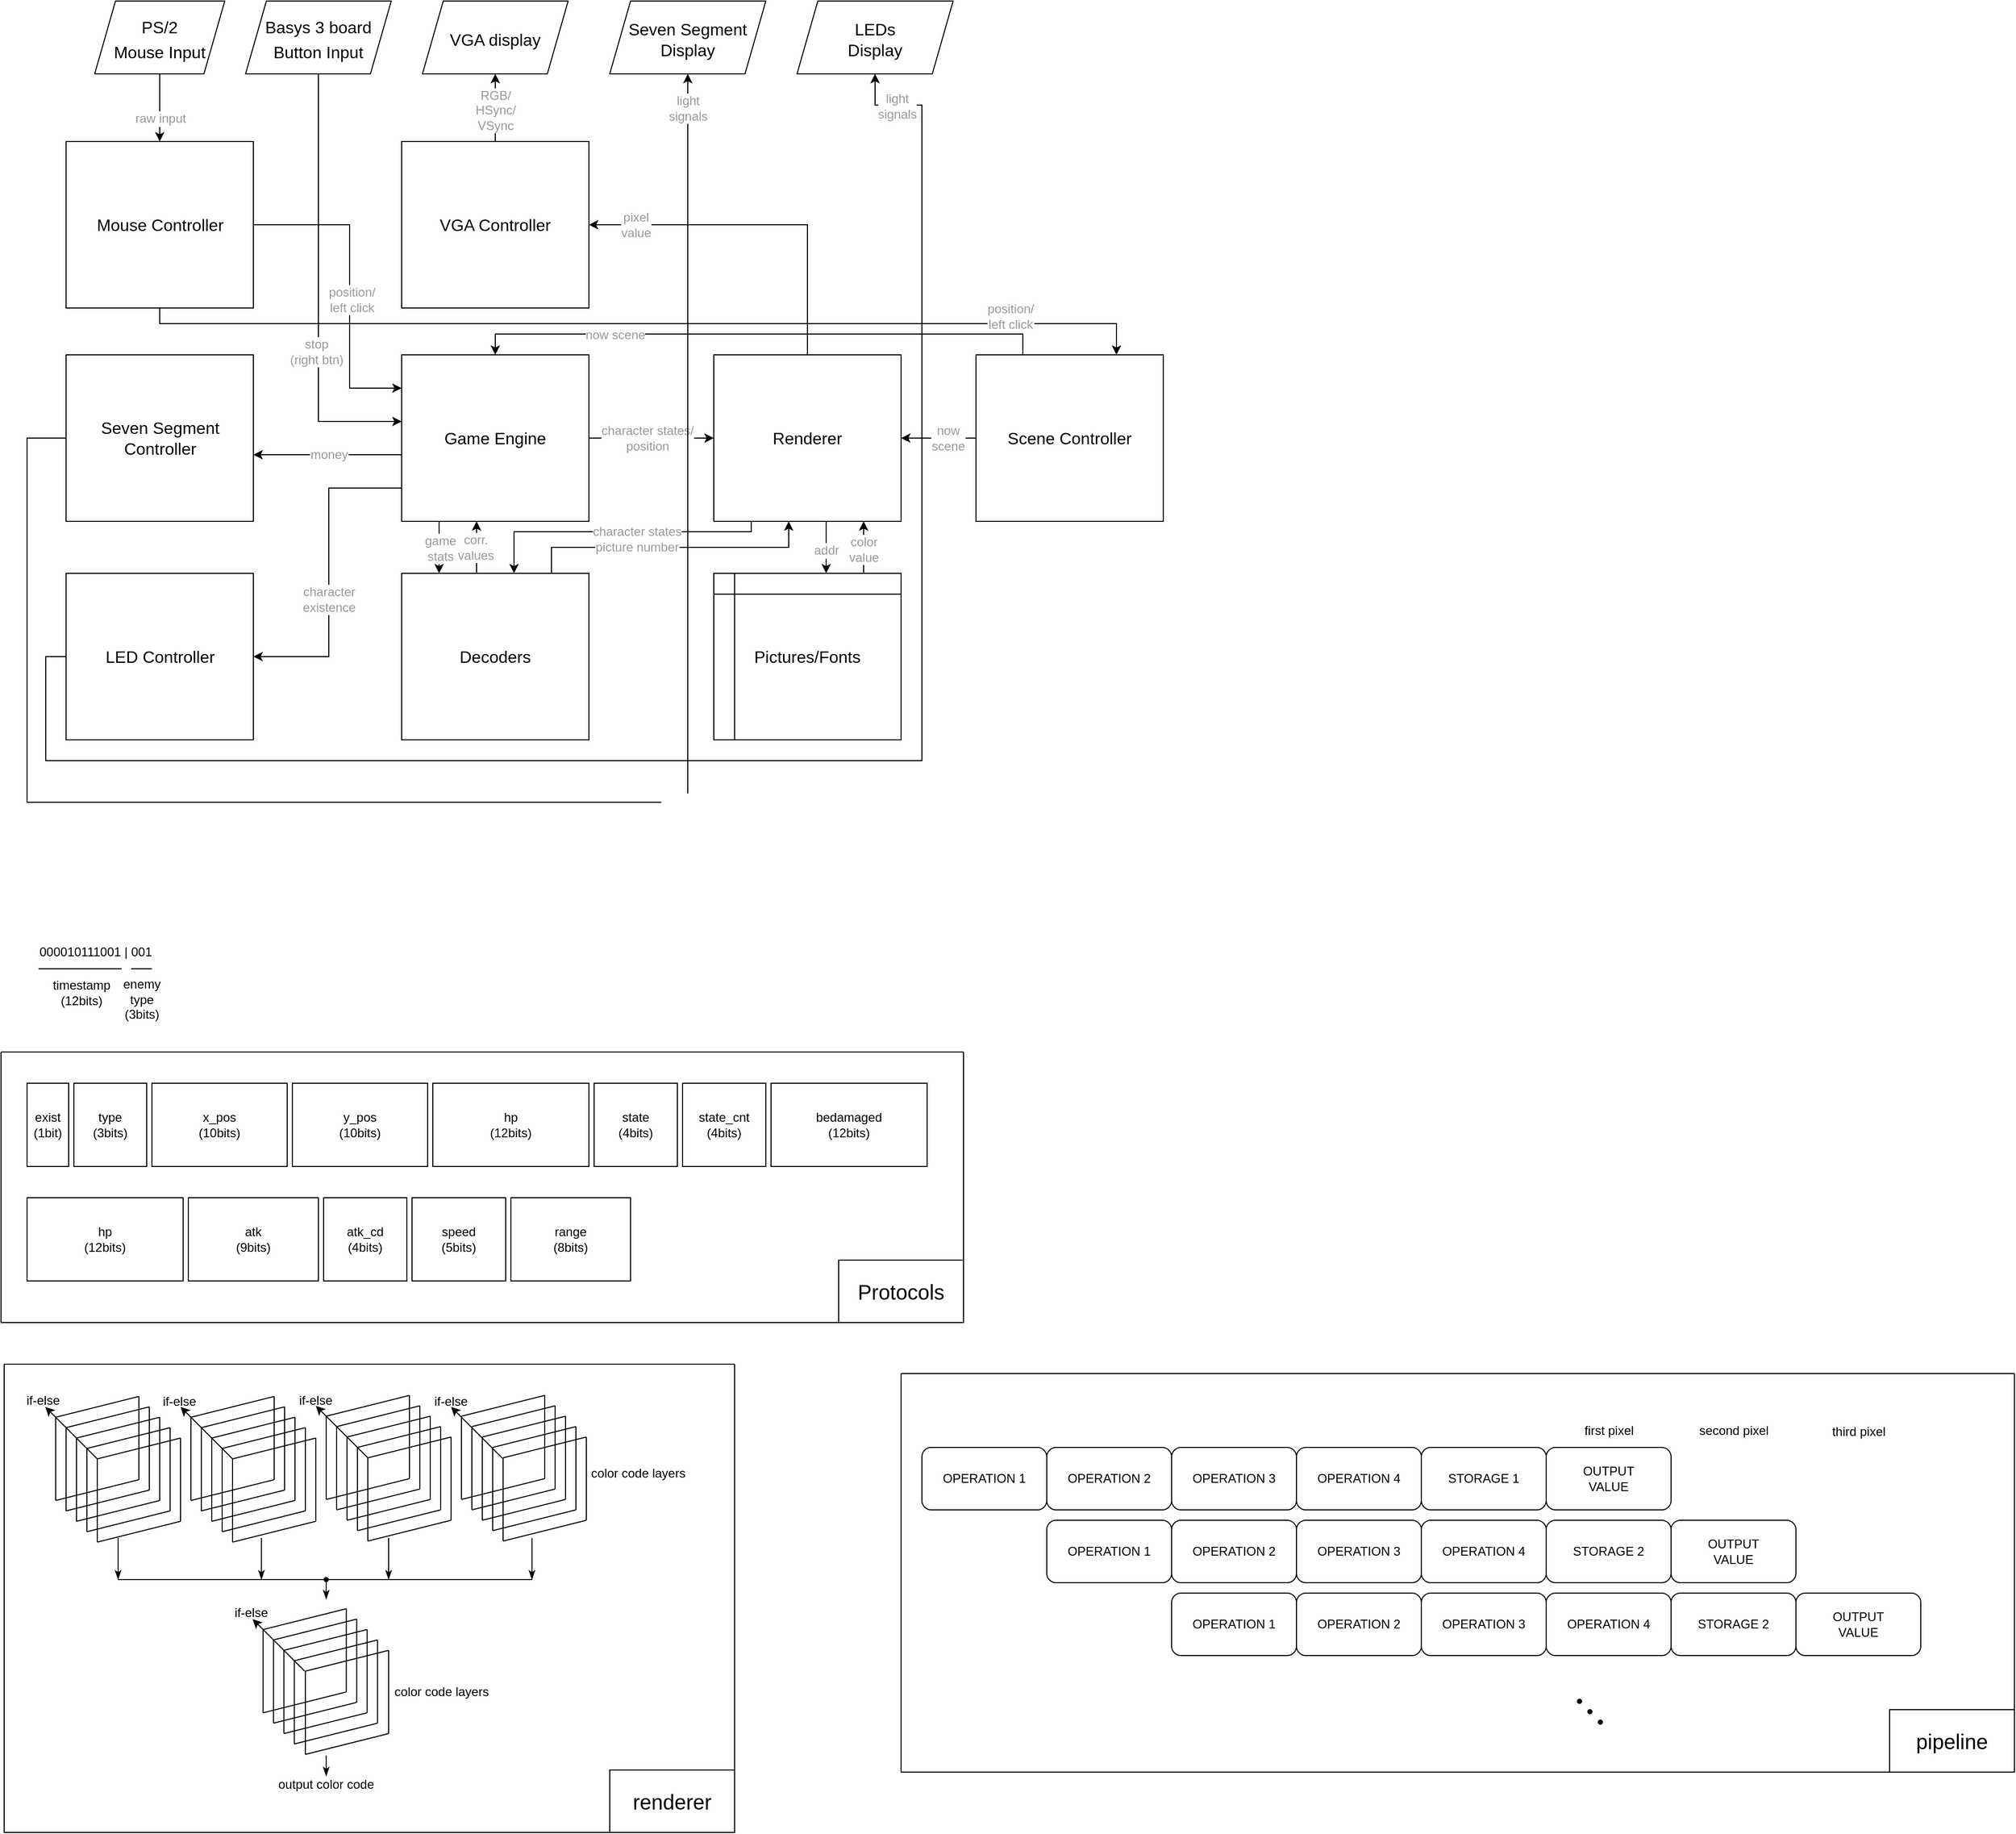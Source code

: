 <mxfile version="25.0.1">
  <diagram name="第 1 页" id="_3c0tQWcjpuJbnKNEqB8">
    <mxGraphModel dx="2442" dy="1742" grid="1" gridSize="10" guides="1" tooltips="1" connect="1" arrows="1" fold="1" page="1" pageScale="1" pageWidth="827" pageHeight="1169" math="0" shadow="0">
      <root>
        <mxCell id="0" />
        <mxCell id="1" parent="0" />
        <mxCell id="K__Dpl7IJBgjFRamKtb6-159" style="edgeStyle=orthogonalEdgeStyle;rounded=0;orthogonalLoop=1;jettySize=auto;html=1;exitX=0.5;exitY=1;exitDx=0;exitDy=0;entryX=0.5;entryY=0;entryDx=0;entryDy=0;fontFamily=Helvetica;fontSize=12;fontColor=#999999;autosize=1;resizable=0;" parent="1" source="K__Dpl7IJBgjFRamKtb6-154" target="K__Dpl7IJBgjFRamKtb6-158" edge="1">
          <mxGeometry relative="1" as="geometry" />
        </mxCell>
        <mxCell id="K__Dpl7IJBgjFRamKtb6-160" value="raw input" style="edgeLabel;html=1;align=center;verticalAlign=middle;resizable=0;points=[];fontFamily=Helvetica;fontSize=12;fontColor=#999999;autosize=1;fillColor=none;gradientColor=none;" parent="K__Dpl7IJBgjFRamKtb6-159" vertex="1" connectable="0">
          <mxGeometry x="0.324" y="-2" width="70" height="30" relative="1" as="geometry">
            <mxPoint x="-33" y="-15" as="offset" />
          </mxGeometry>
        </mxCell>
        <mxCell id="K__Dpl7IJBgjFRamKtb6-154" value="&lt;div&gt;&lt;font color=&quot;#000000&quot; style=&quot;font-size: 16px;&quot;&gt;PS/2&lt;/font&gt;&lt;/div&gt;&lt;div&gt;&lt;font style=&quot;background-color: initial; font-size: 16px;&quot; color=&quot;#000000&quot;&gt;Mouse&amp;nbsp;&lt;/font&gt;&lt;span style=&quot;background-color: initial; font-size: 16px; color: rgb(0, 0, 0);&quot;&gt;Input&lt;/span&gt;&lt;/div&gt;" style="shape=parallelogram;perimeter=parallelogramPerimeter;whiteSpace=wrap;html=1;fixedSize=1;align=center;verticalAlign=middle;fontFamily=Helvetica;fontSize=20;fontColor=#999999;autosize=0;resizable=1;fillColor=none;gradientColor=none;" parent="1" vertex="1">
          <mxGeometry x="165" y="290" width="125" height="70" as="geometry" />
        </mxCell>
        <mxCell id="K__Dpl7IJBgjFRamKtb6-155" value="&lt;div&gt;&lt;font color=&quot;#000000&quot;&gt;&lt;span style=&quot;font-size: 16px;&quot;&gt;Basys 3 board&lt;/span&gt;&lt;/font&gt;&lt;/div&gt;&lt;div&gt;&lt;font style=&quot;background-color: initial; font-size: 16px;&quot; color=&quot;#000000&quot;&gt;Button&amp;nbsp;&lt;/font&gt;&lt;span style=&quot;background-color: initial; font-size: 16px; color: rgb(0, 0, 0);&quot;&gt;Input&lt;/span&gt;&lt;/div&gt;" style="shape=parallelogram;perimeter=parallelogramPerimeter;whiteSpace=wrap;html=1;fixedSize=1;align=center;verticalAlign=middle;fontFamily=Helvetica;fontSize=20;fontColor=#999999;autosize=0;resizable=1;fillColor=none;gradientColor=none;" parent="1" vertex="1">
          <mxGeometry x="310" y="290" width="140" height="70" as="geometry" />
        </mxCell>
        <mxCell id="K__Dpl7IJBgjFRamKtb6-251" style="edgeStyle=orthogonalEdgeStyle;rounded=0;orthogonalLoop=1;jettySize=auto;html=1;exitX=0.5;exitY=1;exitDx=0;exitDy=0;entryX=0.75;entryY=0;entryDx=0;entryDy=0;fontFamily=Helvetica;fontSize=12;fontColor=#999999;autosize=1;resizable=0;" parent="1" source="K__Dpl7IJBgjFRamKtb6-158" target="K__Dpl7IJBgjFRamKtb6-172" edge="1">
          <mxGeometry relative="1" as="geometry">
            <Array as="points">
              <mxPoint x="228" y="600" />
              <mxPoint x="1147" y="600" />
            </Array>
          </mxGeometry>
        </mxCell>
        <mxCell id="K__Dpl7IJBgjFRamKtb6-158" value="&lt;font color=&quot;#000000&quot;&gt;&lt;font style=&quot;font-size: 16px;&quot;&gt;Mouse Controller&lt;/font&gt;&lt;br&gt;&lt;/font&gt;" style="rounded=0;whiteSpace=wrap;html=1;align=center;verticalAlign=middle;fontFamily=Helvetica;fontSize=12;fontColor=#999999;autosize=0;resizable=1;fillColor=none;gradientColor=none;" parent="1" vertex="1">
          <mxGeometry x="137.5" y="425" width="180" height="160" as="geometry" />
        </mxCell>
        <mxCell id="K__Dpl7IJBgjFRamKtb6-243" style="edgeStyle=orthogonalEdgeStyle;rounded=0;orthogonalLoop=1;jettySize=auto;html=1;exitX=0.5;exitY=0;exitDx=0;exitDy=0;exitPerimeter=0;entryX=1;entryY=0.5;entryDx=0;entryDy=0;fontFamily=Helvetica;fontSize=12;fontColor=#999999;autosize=1;resizable=0;" parent="1" source="K__Dpl7IJBgjFRamKtb6-161" target="K__Dpl7IJBgjFRamKtb6-167" edge="1">
          <mxGeometry relative="1" as="geometry" />
        </mxCell>
        <mxCell id="K__Dpl7IJBgjFRamKtb6-248" value="pixel&lt;div&gt;value&lt;/div&gt;" style="edgeLabel;html=1;align=center;verticalAlign=middle;resizable=0;points=[];fontFamily=Helvetica;fontSize=12;fontColor=#999999;autosize=1;fillColor=none;gradientColor=none;" parent="K__Dpl7IJBgjFRamKtb6-243" vertex="1" connectable="0">
          <mxGeometry x="0.344" y="6" width="50" height="40" relative="1" as="geometry">
            <mxPoint x="-90" y="-26" as="offset" />
          </mxGeometry>
        </mxCell>
        <mxCell id="K__Dpl7IJBgjFRamKtb6-161" value="&lt;font color=&quot;#000000&quot;&gt;&lt;font style=&quot;font-size: 16px;&quot;&gt;Renderer&lt;/font&gt;&lt;br&gt;&lt;/font&gt;" style="rounded=0;whiteSpace=wrap;html=1;align=center;verticalAlign=middle;fontFamily=Helvetica;fontSize=12;fontColor=#999999;autosize=0;resizable=1;fillColor=none;gradientColor=none;points=[[0,0,0,0,0],[0,0.25,0,0,0],[0,0.5,0,0,0],[0,0.75,0,0,0],[0,1,0,0,0],[0.2,1,0,0,0],[0.25,0,0,0,0],[0.4,1,0,0,0],[0.5,0,0,0,0],[0.6,1,0,0,0],[0.75,0,0,0,0],[0.8,1,0,0,0],[1,0,0,0,0],[1,0.25,0,0,0],[1,0.5,0,0,0],[1,0.75,0,0,0],[1,1,0,0,0]];" parent="1" vertex="1">
          <mxGeometry x="760" y="630" width="180" height="160" as="geometry" />
        </mxCell>
        <mxCell id="K__Dpl7IJBgjFRamKtb6-183" style="edgeStyle=orthogonalEdgeStyle;rounded=0;orthogonalLoop=1;jettySize=auto;html=1;exitX=1;exitY=0.5;exitDx=0;exitDy=0;entryX=0;entryY=0.5;entryDx=0;entryDy=0;fontFamily=Helvetica;fontSize=12;fontColor=#999999;autosize=1;resizable=0;" parent="1" source="K__Dpl7IJBgjFRamKtb6-162" target="K__Dpl7IJBgjFRamKtb6-161" edge="1">
          <mxGeometry relative="1" as="geometry" />
        </mxCell>
        <mxCell id="K__Dpl7IJBgjFRamKtb6-255" value="&lt;div&gt;character states/&lt;/div&gt;position" style="edgeLabel;html=1;align=center;verticalAlign=middle;resizable=0;points=[];fontFamily=Helvetica;fontSize=12;fontColor=#999999;autosize=1;fillColor=none;gradientColor=none;" parent="K__Dpl7IJBgjFRamKtb6-183" vertex="1" connectable="0">
          <mxGeometry x="0.166" width="110" height="40" relative="1" as="geometry">
            <mxPoint x="-69" y="-20" as="offset" />
          </mxGeometry>
        </mxCell>
        <mxCell id="K__Dpl7IJBgjFRamKtb6-162" value="&lt;font color=&quot;#000000&quot;&gt;&lt;font style=&quot;font-size: 16px;&quot;&gt;Game Engine&lt;/font&gt;&lt;br&gt;&lt;/font&gt;" style="rounded=0;whiteSpace=wrap;html=1;align=center;verticalAlign=middle;fontFamily=Helvetica;fontSize=12;fontColor=#999999;autosize=0;resizable=1;fillColor=none;gradientColor=none;points=[[0,0,0,0,0],[0,0.2,0,0,0],[0,0.4,0,0,0],[0,0.6,0,0,0],[0,0.8,0,0,0],[0,1,0,0,0],[0.2,1,0,0,0],[0.25,0,0,0,0],[0.4,1,0,0,0],[0.5,0,0,0,0],[0.6,1,0,0,0],[0.75,0,0,0,0],[0.8,1,0,0,0],[1,0,0,0,0],[1,0.25,0,0,0],[1,0.5,0,0,0],[1,0.75,0,0,0],[1,1,0,0,0]];" parent="1" vertex="1">
          <mxGeometry x="460" y="630" width="180" height="160" as="geometry" />
        </mxCell>
        <mxCell id="K__Dpl7IJBgjFRamKtb6-164" value="&lt;font color=&quot;#000000&quot;&gt;&lt;font style=&quot;font-size: 16px;&quot;&gt;Decoders&lt;/font&gt;&lt;br&gt;&lt;/font&gt;" style="rounded=0;whiteSpace=wrap;html=1;align=center;verticalAlign=middle;fontFamily=Helvetica;fontSize=12;fontColor=#999999;autosize=0;resizable=1;fillColor=none;gradientColor=none;points=[[0,0,0,0,0],[0,0.25,0,0,0],[0,0.5,0,0,0],[0,0.75,0,0,0],[0,1,0,0,0],[0.2,0,0,0,0],[0.25,1,0,0,0],[0.4,0,0,0,0],[0.5,1,0,0,0],[0.6,0,0,0,0],[0.75,1,0,0,0],[0.8,0,0,0,0],[1,0,0,0,0],[1,0.25,0,0,0],[1,0.5,0,0,0],[1,0.75,0,0,0],[1,1,0,0,0]];" parent="1" vertex="1">
          <mxGeometry x="460" y="840" width="180" height="160" as="geometry" />
        </mxCell>
        <mxCell id="K__Dpl7IJBgjFRamKtb6-165" value="&lt;font style=&quot;font-size: 16px;&quot; color=&quot;#000000&quot;&gt;Pictures/Fonts&lt;/font&gt;" style="shape=internalStorage;whiteSpace=wrap;html=1;backgroundOutline=1;align=center;verticalAlign=middle;fontFamily=Helvetica;fontSize=12;fontColor=#999999;autosize=0;resizable=1;fillColor=none;gradientColor=none;points=[[0,0,0,0,0],[0,0.25,0,0,0],[0,0.5,0,0,0],[0,0.75,0,0,0],[0,1,0,0,0],[0.2,0,0,0,0],[0.25,1,0,0,0],[0.4,0,0,0,0],[0.5,1,0,0,0],[0.6,0,0,0,0],[0.75,1,0,0,0],[0.8,0,0,0,0],[1,0,0,0,0],[1,0.25,0,0,0],[1,0.5,0,0,0],[1,0.75,0,0,0],[1,1,0,0,0]];" parent="1" vertex="1">
          <mxGeometry x="760" y="840" width="180" height="160" as="geometry" />
        </mxCell>
        <mxCell id="K__Dpl7IJBgjFRamKtb6-166" value="&lt;div&gt;&lt;font color=&quot;#000000&quot;&gt;&lt;span style=&quot;font-size: 16px;&quot;&gt;VGA display&lt;/span&gt;&lt;/font&gt;&lt;/div&gt;" style="shape=parallelogram;perimeter=parallelogramPerimeter;whiteSpace=wrap;html=1;fixedSize=1;align=center;verticalAlign=middle;fontFamily=Helvetica;fontSize=20;fontColor=#999999;autosize=0;resizable=1;fillColor=none;gradientColor=none;" parent="1" vertex="1">
          <mxGeometry x="480" y="290" width="140" height="70" as="geometry" />
        </mxCell>
        <mxCell id="K__Dpl7IJBgjFRamKtb6-181" style="edgeStyle=orthogonalEdgeStyle;rounded=0;orthogonalLoop=1;jettySize=auto;html=1;exitX=0.5;exitY=0;exitDx=0;exitDy=0;entryX=0.5;entryY=1;entryDx=0;entryDy=0;fontFamily=Helvetica;fontSize=12;fontColor=#999999;autosize=1;resizable=0;" parent="1" source="K__Dpl7IJBgjFRamKtb6-167" target="K__Dpl7IJBgjFRamKtb6-166" edge="1">
          <mxGeometry relative="1" as="geometry" />
        </mxCell>
        <mxCell id="K__Dpl7IJBgjFRamKtb6-220" value="RGB/&lt;div&gt;HSync/&lt;/div&gt;&lt;div&gt;VSync&lt;/div&gt;" style="edgeLabel;html=1;align=center;verticalAlign=middle;resizable=0;points=[];fontFamily=Helvetica;fontSize=12;fontColor=#999999;autosize=1;fillColor=none;gradientColor=none;" parent="K__Dpl7IJBgjFRamKtb6-181" vertex="1" connectable="0">
          <mxGeometry x="-0.038" width="60" height="60" relative="1" as="geometry">
            <mxPoint x="-30" y="-29" as="offset" />
          </mxGeometry>
        </mxCell>
        <mxCell id="K__Dpl7IJBgjFRamKtb6-167" value="&lt;font color=&quot;#000000&quot;&gt;&lt;font style=&quot;font-size: 16px;&quot;&gt;VGA Controller&lt;/font&gt;&lt;br&gt;&lt;/font&gt;" style="rounded=0;whiteSpace=wrap;html=1;align=center;verticalAlign=middle;fontFamily=Helvetica;fontSize=12;fontColor=#999999;autosize=0;resizable=1;fillColor=none;gradientColor=none;" parent="1" vertex="1">
          <mxGeometry x="460" y="425" width="180" height="160" as="geometry" />
        </mxCell>
        <mxCell id="K__Dpl7IJBgjFRamKtb6-169" value="&lt;font style=&quot;font-size: 12px;&quot; color=&quot;#000000&quot;&gt;&lt;font style=&quot;font-size: 16px;&quot;&gt;Seven Segment&lt;/font&gt;&lt;/font&gt;&lt;div style=&quot;font-size: 12px;&quot;&gt;&lt;font color=&quot;#000000&quot;&gt;&lt;font style=&quot;font-size: 16px;&quot;&gt;Display&lt;/font&gt;&lt;/font&gt;&lt;/div&gt;" style="shape=parallelogram;perimeter=parallelogramPerimeter;whiteSpace=wrap;html=1;fixedSize=1;align=center;verticalAlign=middle;fontFamily=Helvetica;fontSize=20;fontColor=#999999;autosize=0;resizable=1;fillColor=none;gradientColor=none;" parent="1" vertex="1">
          <mxGeometry x="660" y="290" width="150" height="70" as="geometry" />
        </mxCell>
        <mxCell id="K__Dpl7IJBgjFRamKtb6-170" value="&lt;font color=&quot;#000000&quot;&gt;&lt;span style=&quot;font-size: 16px;&quot;&gt;LEDs&lt;/span&gt;&lt;/font&gt;&lt;br&gt;&lt;div style=&quot;font-size: 12px;&quot;&gt;&lt;font color=&quot;#000000&quot;&gt;&lt;font style=&quot;font-size: 16px;&quot;&gt;Display&lt;/font&gt;&lt;/font&gt;&lt;/div&gt;" style="shape=parallelogram;perimeter=parallelogramPerimeter;whiteSpace=wrap;html=1;fixedSize=1;align=center;verticalAlign=middle;fontFamily=Helvetica;fontSize=20;fontColor=#999999;autosize=0;resizable=1;fillColor=none;gradientColor=none;" parent="1" vertex="1">
          <mxGeometry x="840" y="290" width="150" height="70" as="geometry" />
        </mxCell>
        <mxCell id="K__Dpl7IJBgjFRamKtb6-172" value="&lt;font color=&quot;#000000&quot;&gt;&lt;font style=&quot;font-size: 16px;&quot;&gt;Scene Controller&lt;/font&gt;&lt;br&gt;&lt;/font&gt;" style="rounded=0;whiteSpace=wrap;html=1;align=center;verticalAlign=middle;fontFamily=Helvetica;fontSize=12;fontColor=#999999;autosize=0;resizable=1;fillColor=none;gradientColor=none;" parent="1" vertex="1">
          <mxGeometry x="1012" y="630" width="180" height="160" as="geometry" />
        </mxCell>
        <mxCell id="K__Dpl7IJBgjFRamKtb6-205" style="edgeStyle=orthogonalEdgeStyle;rounded=0;orthogonalLoop=1;jettySize=auto;html=1;exitX=0.6;exitY=1;exitDx=0;exitDy=0;exitPerimeter=0;entryX=0.6;entryY=0;entryDx=0;entryDy=0;entryPerimeter=0;fontFamily=Helvetica;fontSize=12;fontColor=#999999;autosize=1;resizable=0;" parent="1" source="K__Dpl7IJBgjFRamKtb6-161" target="K__Dpl7IJBgjFRamKtb6-165" edge="1">
          <mxGeometry relative="1" as="geometry" />
        </mxCell>
        <mxCell id="K__Dpl7IJBgjFRamKtb6-216" value="addr" style="edgeLabel;html=1;align=center;verticalAlign=middle;resizable=0;points=[];fontFamily=Helvetica;fontSize=12;fontColor=#999999;autosize=1;fillColor=none;gradientColor=none;" parent="K__Dpl7IJBgjFRamKtb6-205" vertex="1" connectable="0">
          <mxGeometry x="-0.105" width="50" height="30" relative="1" as="geometry">
            <mxPoint x="-25" y="-10" as="offset" />
          </mxGeometry>
        </mxCell>
        <mxCell id="K__Dpl7IJBgjFRamKtb6-206" style="edgeStyle=orthogonalEdgeStyle;rounded=0;orthogonalLoop=1;jettySize=auto;html=1;exitX=0.8;exitY=1;exitDx=0;exitDy=0;exitPerimeter=0;entryX=0.8;entryY=0;entryDx=0;entryDy=0;entryPerimeter=0;fontFamily=Helvetica;fontSize=12;fontColor=#999999;autosize=1;resizable=0;startArrow=classic;startFill=1;endArrow=none;endFill=0;" parent="1" source="K__Dpl7IJBgjFRamKtb6-161" target="K__Dpl7IJBgjFRamKtb6-165" edge="1">
          <mxGeometry relative="1" as="geometry" />
        </mxCell>
        <mxCell id="K__Dpl7IJBgjFRamKtb6-217" value="&lt;div&gt;color&lt;/div&gt;&lt;div&gt;value&lt;/div&gt;" style="edgeLabel;html=1;align=center;verticalAlign=middle;resizable=0;points=[];fontFamily=Helvetica;fontSize=12;fontColor=#999999;autosize=1;fillColor=none;gradientColor=none;" parent="K__Dpl7IJBgjFRamKtb6-206" vertex="1" connectable="0">
          <mxGeometry x="-0.105" width="50" height="40" relative="1" as="geometry">
            <mxPoint x="-25" y="-16" as="offset" />
          </mxGeometry>
        </mxCell>
        <mxCell id="K__Dpl7IJBgjFRamKtb6-207" style="edgeStyle=orthogonalEdgeStyle;rounded=0;orthogonalLoop=1;jettySize=auto;html=1;exitX=0.2;exitY=1;exitDx=0;exitDy=0;exitPerimeter=0;entryX=0.2;entryY=0;entryDx=0;entryDy=0;entryPerimeter=0;fontFamily=Helvetica;fontSize=12;fontColor=#999999;autosize=1;resizable=0;" parent="1" source="K__Dpl7IJBgjFRamKtb6-162" target="K__Dpl7IJBgjFRamKtb6-164" edge="1">
          <mxGeometry relative="1" as="geometry" />
        </mxCell>
        <mxCell id="K__Dpl7IJBgjFRamKtb6-218" value="game&lt;div&gt;stats&lt;/div&gt;" style="edgeLabel;html=1;align=center;verticalAlign=middle;resizable=0;points=[];fontFamily=Helvetica;fontSize=12;fontColor=#999999;autosize=1;fillColor=none;gradientColor=none;" parent="K__Dpl7IJBgjFRamKtb6-207" vertex="1" connectable="0">
          <mxGeometry x="-0.224" y="1" width="50" height="40" relative="1" as="geometry">
            <mxPoint x="-25" y="-14" as="offset" />
          </mxGeometry>
        </mxCell>
        <mxCell id="K__Dpl7IJBgjFRamKtb6-208" style="edgeStyle=orthogonalEdgeStyle;rounded=0;orthogonalLoop=1;jettySize=auto;html=1;exitX=0.4;exitY=1;exitDx=0;exitDy=0;exitPerimeter=0;entryX=0.4;entryY=0;entryDx=0;entryDy=0;entryPerimeter=0;fontFamily=Helvetica;fontSize=12;fontColor=#999999;autosize=1;resizable=0;startArrow=classic;startFill=1;endArrow=none;endFill=0;" parent="1" source="K__Dpl7IJBgjFRamKtb6-162" target="K__Dpl7IJBgjFRamKtb6-164" edge="1">
          <mxGeometry relative="1" as="geometry" />
        </mxCell>
        <mxCell id="K__Dpl7IJBgjFRamKtb6-219" value="&lt;div&gt;corr.&lt;/div&gt;values" style="edgeLabel;html=1;align=center;verticalAlign=middle;resizable=0;points=[];fontFamily=Helvetica;fontSize=12;fontColor=#999999;autosize=1;fillColor=none;gradientColor=none;" parent="K__Dpl7IJBgjFRamKtb6-208" vertex="1" connectable="0">
          <mxGeometry x="-0.194" y="-1" width="60" height="40" relative="1" as="geometry">
            <mxPoint x="-30" y="-15" as="offset" />
          </mxGeometry>
        </mxCell>
        <mxCell id="K__Dpl7IJBgjFRamKtb6-209" style="edgeStyle=orthogonalEdgeStyle;rounded=0;orthogonalLoop=1;jettySize=auto;html=1;exitX=0.2;exitY=1;exitDx=0;exitDy=0;exitPerimeter=0;entryX=0.6;entryY=0;entryDx=0;entryDy=0;entryPerimeter=0;fontFamily=Helvetica;fontSize=12;fontColor=#999999;autosize=1;resizable=0;" parent="1" source="K__Dpl7IJBgjFRamKtb6-161" target="K__Dpl7IJBgjFRamKtb6-164" edge="1">
          <mxGeometry relative="1" as="geometry">
            <Array as="points">
              <mxPoint x="796" y="800" />
              <mxPoint x="568" y="800" />
            </Array>
          </mxGeometry>
        </mxCell>
        <mxCell id="K__Dpl7IJBgjFRamKtb6-213" value="character states" style="edgeLabel;html=1;align=center;verticalAlign=middle;resizable=0;points=[];fontFamily=Helvetica;fontSize=12;fontColor=#999999;autosize=1;fillColor=none;gradientColor=none;" parent="K__Dpl7IJBgjFRamKtb6-209" vertex="1" connectable="0">
          <mxGeometry x="-0.138" width="110" height="30" relative="1" as="geometry">
            <mxPoint x="-55" y="-15" as="offset" />
          </mxGeometry>
        </mxCell>
        <mxCell id="K__Dpl7IJBgjFRamKtb6-211" style="edgeStyle=orthogonalEdgeStyle;rounded=0;orthogonalLoop=1;jettySize=auto;html=1;exitX=0.8;exitY=0;exitDx=0;exitDy=0;exitPerimeter=0;entryX=0.4;entryY=1;entryDx=0;entryDy=0;entryPerimeter=0;fontFamily=Helvetica;fontSize=12;fontColor=#999999;autosize=1;resizable=0;" parent="1" source="K__Dpl7IJBgjFRamKtb6-164" target="K__Dpl7IJBgjFRamKtb6-161" edge="1">
          <mxGeometry relative="1" as="geometry" />
        </mxCell>
        <mxCell id="K__Dpl7IJBgjFRamKtb6-215" value="picture number" style="edgeLabel;html=1;align=center;verticalAlign=middle;resizable=0;points=[];fontFamily=Helvetica;fontSize=12;fontColor=#999999;autosize=1;fillColor=none;gradientColor=none;" parent="K__Dpl7IJBgjFRamKtb6-211" vertex="1" connectable="0">
          <mxGeometry x="-0.261" width="100" height="30" relative="1" as="geometry">
            <mxPoint x="-46" y="-15" as="offset" />
          </mxGeometry>
        </mxCell>
        <mxCell id="K__Dpl7IJBgjFRamKtb6-239" style="edgeStyle=orthogonalEdgeStyle;rounded=0;orthogonalLoop=1;jettySize=auto;html=1;exitX=0;exitY=0.5;exitDx=0;exitDy=0;exitPerimeter=0;entryX=0.5;entryY=1;entryDx=0;entryDy=0;fontFamily=Helvetica;fontSize=12;fontColor=#999999;autosize=1;resizable=0;" parent="1" source="K__Dpl7IJBgjFRamKtb6-224" target="K__Dpl7IJBgjFRamKtb6-169" edge="1">
          <mxGeometry relative="1" as="geometry">
            <Array as="points">
              <mxPoint x="100" y="710" />
              <mxPoint x="100" y="1060" />
              <mxPoint x="735" y="1060" />
            </Array>
          </mxGeometry>
        </mxCell>
        <mxCell id="K__Dpl7IJBgjFRamKtb6-240" value="light&lt;div&gt;signals&lt;/div&gt;" style="edgeLabel;html=1;align=center;verticalAlign=middle;resizable=0;points=[];fontFamily=Helvetica;fontSize=12;fontColor=#999999;autosize=1;fillColor=none;gradientColor=none;" parent="K__Dpl7IJBgjFRamKtb6-239" vertex="1" connectable="0">
          <mxGeometry x="0.957" width="60" height="40" relative="1" as="geometry">
            <mxPoint x="-30" y="-24" as="offset" />
          </mxGeometry>
        </mxCell>
        <mxCell id="K__Dpl7IJBgjFRamKtb6-224" value="&lt;font color=&quot;#000000&quot;&gt;&lt;font style=&quot;font-size: 16px;&quot;&gt;Seven Segment&lt;/font&gt;&lt;/font&gt;&lt;div&gt;&lt;span style=&quot;font-size: 16px; color: rgb(0, 0, 0); background-color: initial;&quot;&gt;Controller&lt;/span&gt;&lt;/div&gt;" style="rounded=0;whiteSpace=wrap;html=1;align=center;verticalAlign=middle;fontFamily=Helvetica;fontSize=12;fontColor=#999999;autosize=0;resizable=1;fillColor=none;gradientColor=none;points=[[0,0,0,0,0],[0,0.25,0,0,0],[0,0.5,0,0,0],[0,0.75,0,0,0],[0,1,0,0,0],[0.2,1,0,0,0],[0.25,0,0,0,0],[0.4,1,0,0,0],[0.5,0,0,0,0],[0.6,1,0,0,0],[0.75,0,0,0,0],[0.8,1,0,0,0],[1,0,0,0,0],[1,0.2,0,0,0],[1,0.25,0,0,0],[1,0.4,0,0,0],[1,0.5,0,0,0],[1,0.6,0,0,0],[1,0.75,0,0,0],[1,0.8,0,0,0],[1,1,0,0,0]];" parent="1" vertex="1">
          <mxGeometry x="137.5" y="630" width="180" height="160" as="geometry" />
        </mxCell>
        <mxCell id="K__Dpl7IJBgjFRamKtb6-236" style="edgeStyle=orthogonalEdgeStyle;rounded=0;orthogonalLoop=1;jettySize=auto;html=1;exitX=0;exitY=0.5;exitDx=0;exitDy=0;exitPerimeter=0;entryX=0.5;entryY=1;entryDx=0;entryDy=0;fontFamily=Helvetica;fontSize=12;fontColor=#999999;autosize=1;resizable=0;" parent="1" source="K__Dpl7IJBgjFRamKtb6-225" target="K__Dpl7IJBgjFRamKtb6-170" edge="1">
          <mxGeometry relative="1" as="geometry">
            <Array as="points">
              <mxPoint x="118" y="920" />
              <mxPoint x="118" y="1020" />
              <mxPoint x="960" y="1020" />
              <mxPoint x="960" y="390" />
              <mxPoint x="915" y="390" />
            </Array>
          </mxGeometry>
        </mxCell>
        <mxCell id="K__Dpl7IJBgjFRamKtb6-237" value="light&lt;div&gt;signals&lt;/div&gt;" style="edgeLabel;html=1;align=center;verticalAlign=middle;resizable=0;points=[];fontFamily=Helvetica;fontSize=12;fontColor=#999999;autosize=1;fillColor=none;gradientColor=none;" parent="K__Dpl7IJBgjFRamKtb6-236" vertex="1" connectable="0">
          <mxGeometry x="0.938" y="1" width="60" height="40" relative="1" as="geometry">
            <mxPoint x="-31" y="-20" as="offset" />
          </mxGeometry>
        </mxCell>
        <mxCell id="K__Dpl7IJBgjFRamKtb6-225" value="&lt;font color=&quot;#000000&quot;&gt;&lt;span style=&quot;font-size: 16px;&quot;&gt;LED Controller&lt;/span&gt;&lt;/font&gt;" style="rounded=0;whiteSpace=wrap;html=1;align=center;verticalAlign=middle;fontFamily=Helvetica;fontSize=12;fontColor=#999999;autosize=0;resizable=1;fillColor=none;gradientColor=none;points=[[0,0,0,0,0],[0,0.25,0,0,0],[0,0.5,0,0,0],[0,0.75,0,0,0],[0,1,0,0,0],[0.2,1,0,0,0],[0.25,0,0,0,0],[0.4,1,0,0,0],[0.5,0,0,0,0],[0.6,1,0,0,0],[0.75,0,0,0,0],[0.8,1,0,0,0],[1,0,0,0,0],[1,0.25,0,0,0],[1,0.5,0,0,0],[1,0.75,0,0,0],[1,1,0,0,0]];" parent="1" vertex="1">
          <mxGeometry x="137.5" y="840" width="180" height="160" as="geometry" />
        </mxCell>
        <mxCell id="K__Dpl7IJBgjFRamKtb6-229" style="edgeStyle=orthogonalEdgeStyle;rounded=0;orthogonalLoop=1;jettySize=auto;html=1;exitX=0.5;exitY=1;exitDx=0;exitDy=0;entryX=0;entryY=0.4;entryDx=0;entryDy=0;entryPerimeter=0;fontFamily=Helvetica;fontSize=12;fontColor=#999999;autosize=1;resizable=0;" parent="1" source="K__Dpl7IJBgjFRamKtb6-155" target="K__Dpl7IJBgjFRamKtb6-162" edge="1">
          <mxGeometry relative="1" as="geometry" />
        </mxCell>
        <mxCell id="K__Dpl7IJBgjFRamKtb6-230" value="stop&lt;div&gt;(right btn)&lt;/div&gt;" style="edgeLabel;html=1;align=center;verticalAlign=middle;resizable=0;points=[];fontFamily=Helvetica;fontSize=12;fontColor=#999999;autosize=1;fillColor=none;gradientColor=none;" parent="K__Dpl7IJBgjFRamKtb6-229" vertex="1" connectable="0">
          <mxGeometry x="0.287" y="-3" width="70" height="40" relative="1" as="geometry">
            <mxPoint x="-34" y="-20" as="offset" />
          </mxGeometry>
        </mxCell>
        <mxCell id="K__Dpl7IJBgjFRamKtb6-232" style="edgeStyle=orthogonalEdgeStyle;rounded=0;orthogonalLoop=1;jettySize=auto;html=1;exitX=0;exitY=0.6;exitDx=0;exitDy=0;exitPerimeter=0;entryX=1;entryY=0.6;entryDx=0;entryDy=0;entryPerimeter=0;fontFamily=Helvetica;fontSize=12;fontColor=#999999;autosize=1;resizable=0;" parent="1" source="K__Dpl7IJBgjFRamKtb6-162" target="K__Dpl7IJBgjFRamKtb6-224" edge="1">
          <mxGeometry relative="1" as="geometry" />
        </mxCell>
        <mxCell id="K__Dpl7IJBgjFRamKtb6-234" value="money" style="edgeLabel;html=1;align=center;verticalAlign=middle;resizable=0;points=[];fontFamily=Helvetica;fontSize=12;fontColor=#999999;autosize=1;fillColor=none;gradientColor=none;" parent="K__Dpl7IJBgjFRamKtb6-232" vertex="1" connectable="0">
          <mxGeometry x="0.22" width="60" height="30" relative="1" as="geometry">
            <mxPoint x="-13" y="-15" as="offset" />
          </mxGeometry>
        </mxCell>
        <mxCell id="K__Dpl7IJBgjFRamKtb6-233" style="edgeStyle=orthogonalEdgeStyle;rounded=0;orthogonalLoop=1;jettySize=auto;html=1;exitX=0;exitY=0.8;exitDx=0;exitDy=0;exitPerimeter=0;entryX=1;entryY=0.5;entryDx=0;entryDy=0;entryPerimeter=0;fontFamily=Helvetica;fontSize=12;fontColor=#999999;autosize=1;resizable=0;" parent="1" source="K__Dpl7IJBgjFRamKtb6-162" target="K__Dpl7IJBgjFRamKtb6-225" edge="1">
          <mxGeometry relative="1" as="geometry">
            <Array as="points">
              <mxPoint x="390" y="758" />
              <mxPoint x="390" y="920" />
            </Array>
          </mxGeometry>
        </mxCell>
        <mxCell id="K__Dpl7IJBgjFRamKtb6-235" value="character&lt;div&gt;existence&lt;/div&gt;" style="edgeLabel;html=1;align=center;verticalAlign=middle;resizable=0;points=[];fontFamily=Helvetica;fontSize=12;fontColor=#999999;autosize=1;fillColor=none;gradientColor=none;" parent="K__Dpl7IJBgjFRamKtb6-233" vertex="1" connectable="0">
          <mxGeometry x="0.787" y="1" width="70" height="40" relative="1" as="geometry">
            <mxPoint x="5" y="-76" as="offset" />
          </mxGeometry>
        </mxCell>
        <mxCell id="K__Dpl7IJBgjFRamKtb6-244" style="edgeStyle=orthogonalEdgeStyle;rounded=0;orthogonalLoop=1;jettySize=auto;html=1;exitX=0;exitY=0.5;exitDx=0;exitDy=0;entryX=1;entryY=0.5;entryDx=0;entryDy=0;entryPerimeter=0;fontFamily=Helvetica;fontSize=12;fontColor=#999999;autosize=1;resizable=0;" parent="1" source="K__Dpl7IJBgjFRamKtb6-172" target="K__Dpl7IJBgjFRamKtb6-161" edge="1">
          <mxGeometry relative="1" as="geometry" />
        </mxCell>
        <mxCell id="K__Dpl7IJBgjFRamKtb6-245" value="now&lt;div&gt;scene&lt;/div&gt;" style="edgeLabel;html=1;align=center;verticalAlign=middle;resizable=0;points=[];fontFamily=Helvetica;fontSize=12;fontColor=#999999;autosize=1;fillColor=none;gradientColor=none;" parent="K__Dpl7IJBgjFRamKtb6-244" vertex="1" connectable="0">
          <mxGeometry x="0.054" y="1" width="60" height="40" relative="1" as="geometry">
            <mxPoint x="-19" y="-21" as="offset" />
          </mxGeometry>
        </mxCell>
        <mxCell id="K__Dpl7IJBgjFRamKtb6-247" value="position/&lt;div&gt;left click&lt;/div&gt;" style="edgeLabel;html=1;align=center;verticalAlign=middle;resizable=0;points=[];fontFamily=Helvetica;fontSize=12;fontColor=#999999;autosize=1;fillColor=none;gradientColor=none;" parent="1" vertex="1" connectable="0">
          <mxGeometry x="1010.003" y="572.996" width="70" height="40" as="geometry" />
        </mxCell>
        <mxCell id="K__Dpl7IJBgjFRamKtb6-250" style="edgeStyle=orthogonalEdgeStyle;rounded=0;orthogonalLoop=1;jettySize=auto;html=1;exitX=1;exitY=0.5;exitDx=0;exitDy=0;entryX=0;entryY=0.2;entryDx=0;entryDy=0;entryPerimeter=0;fontFamily=Helvetica;fontSize=12;fontColor=#999999;autosize=1;resizable=0;" parent="1" source="K__Dpl7IJBgjFRamKtb6-158" target="K__Dpl7IJBgjFRamKtb6-162" edge="1">
          <mxGeometry relative="1" as="geometry">
            <Array as="points">
              <mxPoint x="410" y="505" />
              <mxPoint x="410" y="662" />
            </Array>
          </mxGeometry>
        </mxCell>
        <mxCell id="K__Dpl7IJBgjFRamKtb6-254" value="position/&lt;div&gt;left click&lt;/div&gt;" style="edgeLabel;html=1;align=center;verticalAlign=middle;resizable=0;points=[];fontFamily=Helvetica;fontSize=12;fontColor=#999999;autosize=1;fillColor=none;gradientColor=none;" parent="K__Dpl7IJBgjFRamKtb6-250" vertex="1" connectable="0">
          <mxGeometry x="0.098" y="2" width="70" height="40" relative="1" as="geometry">
            <mxPoint x="-35" y="-20" as="offset" />
          </mxGeometry>
        </mxCell>
        <mxCell id="K__Dpl7IJBgjFRamKtb6-252" style="edgeStyle=orthogonalEdgeStyle;rounded=0;orthogonalLoop=1;jettySize=auto;html=1;exitX=0.25;exitY=0;exitDx=0;exitDy=0;entryX=0.5;entryY=0;entryDx=0;entryDy=0;entryPerimeter=0;fontFamily=Helvetica;fontSize=12;fontColor=#999999;autosize=1;resizable=0;" parent="1" source="K__Dpl7IJBgjFRamKtb6-172" target="K__Dpl7IJBgjFRamKtb6-162" edge="1">
          <mxGeometry relative="1" as="geometry">
            <Array as="points">
              <mxPoint x="1057" y="610" />
              <mxPoint x="550" y="610" />
            </Array>
          </mxGeometry>
        </mxCell>
        <mxCell id="K__Dpl7IJBgjFRamKtb6-253" value="now scene" style="edgeLabel;html=1;align=center;verticalAlign=middle;resizable=0;points=[];fontFamily=Helvetica;fontSize=12;fontColor=#999999;autosize=1;fillColor=none;gradientColor=none;" parent="K__Dpl7IJBgjFRamKtb6-252" vertex="1" connectable="0">
          <mxGeometry x="0.508" y="1" width="80" height="30" relative="1" as="geometry">
            <mxPoint x="-40" y="-15" as="offset" />
          </mxGeometry>
        </mxCell>
        <mxCell id="CaVCbz1w1FmVc7B35U-R-1" value="000010111001 | 001" style="text;whiteSpace=wrap;" vertex="1" parent="1">
          <mxGeometry x="110" y="1190" width="140" height="40" as="geometry" />
        </mxCell>
        <mxCell id="CaVCbz1w1FmVc7B35U-R-2" value="" style="endArrow=none;html=1;rounded=0;entryX=0.571;entryY=0.75;entryDx=0;entryDy=0;entryPerimeter=0;" edge="1" parent="1">
          <mxGeometry width="50" height="50" relative="1" as="geometry">
            <mxPoint x="111" y="1220" as="sourcePoint" />
            <mxPoint x="190.94" y="1220" as="targetPoint" />
          </mxGeometry>
        </mxCell>
        <mxCell id="CaVCbz1w1FmVc7B35U-R-3" value="" style="endArrow=none;html=1;rounded=0;" edge="1" parent="1">
          <mxGeometry width="50" height="50" relative="1" as="geometry">
            <mxPoint x="200" y="1220" as="sourcePoint" />
            <mxPoint x="220" y="1220" as="targetPoint" />
          </mxGeometry>
        </mxCell>
        <mxCell id="CaVCbz1w1FmVc7B35U-R-4" value="timestamp&lt;div&gt;(12bits)&lt;/div&gt;" style="text;html=1;align=center;verticalAlign=middle;resizable=0;points=[];autosize=1;strokeColor=none;fillColor=none;" vertex="1" parent="1">
          <mxGeometry x="112" y="1223" width="80" height="40" as="geometry" />
        </mxCell>
        <mxCell id="CaVCbz1w1FmVc7B35U-R-5" value="&lt;div&gt;&lt;br&gt;&lt;/div&gt;&lt;div&gt;&lt;br&gt;&lt;/div&gt;&lt;div&gt;&lt;span style=&quot;background-color: initial;&quot;&gt;enemy&lt;/span&gt;&lt;br&gt;&lt;/div&gt;&lt;div&gt;type&lt;/div&gt;&lt;div&gt;(3bits)&lt;/div&gt;" style="text;html=1;align=center;verticalAlign=middle;resizable=0;points=[];autosize=1;strokeColor=none;fillColor=none;" vertex="1" parent="1">
          <mxGeometry x="180" y="1190" width="60" height="90" as="geometry" />
        </mxCell>
        <mxCell id="CaVCbz1w1FmVc7B35U-R-6" value="" style="endArrow=none;html=1;rounded=0;" edge="1" parent="1">
          <mxGeometry width="50" height="50" relative="1" as="geometry">
            <mxPoint x="140.0" y="1330" as="sourcePoint" />
            <mxPoint x="140" y="1330" as="targetPoint" />
          </mxGeometry>
        </mxCell>
        <mxCell id="CaVCbz1w1FmVc7B35U-R-7" value="exist&lt;div&gt;(1bit)&lt;/div&gt;" style="rounded=0;whiteSpace=wrap;html=1;" vertex="1" parent="1">
          <mxGeometry x="100" y="1330" width="40" height="80" as="geometry" />
        </mxCell>
        <mxCell id="CaVCbz1w1FmVc7B35U-R-8" value="type&lt;div&gt;(3bits)&lt;/div&gt;" style="rounded=0;whiteSpace=wrap;html=1;" vertex="1" parent="1">
          <mxGeometry x="145" y="1330" width="70" height="80" as="geometry" />
        </mxCell>
        <mxCell id="CaVCbz1w1FmVc7B35U-R-9" value="&lt;div&gt;x_pos&lt;/div&gt;&lt;div&gt;(10bits)&lt;/div&gt;" style="rounded=0;whiteSpace=wrap;html=1;" vertex="1" parent="1">
          <mxGeometry x="220" y="1330" width="130" height="80" as="geometry" />
        </mxCell>
        <mxCell id="CaVCbz1w1FmVc7B35U-R-10" value="&lt;div&gt;y_pos&lt;/div&gt;&lt;div&gt;(10bits)&lt;/div&gt;" style="rounded=0;whiteSpace=wrap;html=1;" vertex="1" parent="1">
          <mxGeometry x="355" y="1330" width="130" height="80" as="geometry" />
        </mxCell>
        <mxCell id="CaVCbz1w1FmVc7B35U-R-11" value="&lt;div&gt;hp&lt;/div&gt;&lt;div&gt;(12bits)&lt;/div&gt;" style="rounded=0;whiteSpace=wrap;html=1;" vertex="1" parent="1">
          <mxGeometry x="490" y="1330" width="150" height="80" as="geometry" />
        </mxCell>
        <mxCell id="CaVCbz1w1FmVc7B35U-R-12" value="&lt;div&gt;state&lt;/div&gt;&lt;div&gt;(4bits)&lt;/div&gt;" style="rounded=0;whiteSpace=wrap;html=1;" vertex="1" parent="1">
          <mxGeometry x="645" y="1330" width="80" height="80" as="geometry" />
        </mxCell>
        <mxCell id="CaVCbz1w1FmVc7B35U-R-13" value="&lt;div&gt;state_cnt&lt;/div&gt;&lt;div&gt;(4bits)&lt;/div&gt;" style="rounded=0;whiteSpace=wrap;html=1;" vertex="1" parent="1">
          <mxGeometry x="730" y="1330" width="80" height="80" as="geometry" />
        </mxCell>
        <mxCell id="CaVCbz1w1FmVc7B35U-R-14" value="&lt;div&gt;bedamaged&lt;/div&gt;&lt;div&gt;(12bits)&lt;/div&gt;" style="rounded=0;whiteSpace=wrap;html=1;" vertex="1" parent="1">
          <mxGeometry x="815" y="1330" width="150" height="80" as="geometry" />
        </mxCell>
        <mxCell id="CaVCbz1w1FmVc7B35U-R-15" value="&lt;div&gt;hp&lt;/div&gt;&lt;div&gt;(12bits)&lt;/div&gt;" style="rounded=0;whiteSpace=wrap;html=1;" vertex="1" parent="1">
          <mxGeometry x="100" y="1440" width="150" height="80" as="geometry" />
        </mxCell>
        <mxCell id="CaVCbz1w1FmVc7B35U-R-16" value="&lt;div&gt;atk&lt;/div&gt;&lt;div&gt;(9bits)&lt;/div&gt;" style="rounded=0;whiteSpace=wrap;html=1;" vertex="1" parent="1">
          <mxGeometry x="255" y="1440" width="125" height="80" as="geometry" />
        </mxCell>
        <mxCell id="CaVCbz1w1FmVc7B35U-R-18" value="&lt;div&gt;atk_cd&lt;/div&gt;&lt;div&gt;(4bits)&lt;/div&gt;" style="rounded=0;whiteSpace=wrap;html=1;" vertex="1" parent="1">
          <mxGeometry x="385" y="1440" width="80" height="80" as="geometry" />
        </mxCell>
        <mxCell id="CaVCbz1w1FmVc7B35U-R-19" value="&lt;div&gt;speed&lt;/div&gt;&lt;div&gt;(5bits)&lt;/div&gt;" style="rounded=0;whiteSpace=wrap;html=1;" vertex="1" parent="1">
          <mxGeometry x="470" y="1440" width="90" height="80" as="geometry" />
        </mxCell>
        <mxCell id="CaVCbz1w1FmVc7B35U-R-20" value="&lt;div&gt;range&lt;/div&gt;&lt;div&gt;(8bits)&lt;/div&gt;" style="rounded=0;whiteSpace=wrap;html=1;" vertex="1" parent="1">
          <mxGeometry x="565" y="1440" width="115" height="80" as="geometry" />
        </mxCell>
        <mxCell id="CaVCbz1w1FmVc7B35U-R-27" value="" style="group;labelBackgroundColor=default;" vertex="1" connectable="0" parent="1">
          <mxGeometry x="147.5" y="1651" width="80" height="100" as="geometry" />
        </mxCell>
        <mxCell id="CaVCbz1w1FmVc7B35U-R-22" value="" style="endArrow=none;html=1;rounded=0;" edge="1" parent="CaVCbz1w1FmVc7B35U-R-27">
          <mxGeometry width="50" height="50" relative="1" as="geometry">
            <mxPoint y="100" as="sourcePoint" />
            <mxPoint x="80" y="80" as="targetPoint" />
          </mxGeometry>
        </mxCell>
        <mxCell id="CaVCbz1w1FmVc7B35U-R-23" value="" style="endArrow=none;html=1;rounded=0;" edge="1" parent="CaVCbz1w1FmVc7B35U-R-27">
          <mxGeometry width="50" height="50" relative="1" as="geometry">
            <mxPoint x="80" y="80" as="sourcePoint" />
            <mxPoint x="80" as="targetPoint" />
          </mxGeometry>
        </mxCell>
        <mxCell id="CaVCbz1w1FmVc7B35U-R-24" value="" style="endArrow=none;html=1;rounded=0;" edge="1" parent="CaVCbz1w1FmVc7B35U-R-27">
          <mxGeometry width="50" height="50" relative="1" as="geometry">
            <mxPoint y="100" as="sourcePoint" />
            <mxPoint y="20" as="targetPoint" />
          </mxGeometry>
        </mxCell>
        <mxCell id="CaVCbz1w1FmVc7B35U-R-25" value="" style="endArrow=none;html=1;rounded=0;" edge="1" parent="CaVCbz1w1FmVc7B35U-R-27">
          <mxGeometry width="50" height="50" relative="1" as="geometry">
            <mxPoint y="20" as="sourcePoint" />
            <mxPoint x="80" as="targetPoint" />
          </mxGeometry>
        </mxCell>
        <mxCell id="CaVCbz1w1FmVc7B35U-R-28" value="" style="group;labelBackgroundColor=default;" vertex="1" connectable="0" parent="1">
          <mxGeometry x="137.5" y="1641" width="80" height="100" as="geometry" />
        </mxCell>
        <mxCell id="CaVCbz1w1FmVc7B35U-R-29" value="" style="endArrow=none;html=1;rounded=0;" edge="1" parent="CaVCbz1w1FmVc7B35U-R-28">
          <mxGeometry width="50" height="50" relative="1" as="geometry">
            <mxPoint y="100" as="sourcePoint" />
            <mxPoint x="80" y="80" as="targetPoint" />
          </mxGeometry>
        </mxCell>
        <mxCell id="CaVCbz1w1FmVc7B35U-R-30" value="" style="endArrow=none;html=1;rounded=0;" edge="1" parent="CaVCbz1w1FmVc7B35U-R-28">
          <mxGeometry width="50" height="50" relative="1" as="geometry">
            <mxPoint x="80" y="80" as="sourcePoint" />
            <mxPoint x="80" as="targetPoint" />
          </mxGeometry>
        </mxCell>
        <mxCell id="CaVCbz1w1FmVc7B35U-R-31" value="" style="endArrow=none;html=1;rounded=0;" edge="1" parent="CaVCbz1w1FmVc7B35U-R-28">
          <mxGeometry width="50" height="50" relative="1" as="geometry">
            <mxPoint y="100" as="sourcePoint" />
            <mxPoint y="20" as="targetPoint" />
          </mxGeometry>
        </mxCell>
        <mxCell id="CaVCbz1w1FmVc7B35U-R-32" value="" style="endArrow=none;html=1;rounded=0;" edge="1" parent="CaVCbz1w1FmVc7B35U-R-28">
          <mxGeometry width="50" height="50" relative="1" as="geometry">
            <mxPoint y="20" as="sourcePoint" />
            <mxPoint x="80" as="targetPoint" />
          </mxGeometry>
        </mxCell>
        <mxCell id="CaVCbz1w1FmVc7B35U-R-33" value="" style="group" vertex="1" connectable="0" parent="1">
          <mxGeometry x="127.5" y="1631" width="80" height="100" as="geometry" />
        </mxCell>
        <mxCell id="CaVCbz1w1FmVc7B35U-R-34" value="" style="endArrow=none;html=1;rounded=0;" edge="1" parent="CaVCbz1w1FmVc7B35U-R-33">
          <mxGeometry width="50" height="50" relative="1" as="geometry">
            <mxPoint y="100" as="sourcePoint" />
            <mxPoint x="80" y="80" as="targetPoint" />
          </mxGeometry>
        </mxCell>
        <mxCell id="CaVCbz1w1FmVc7B35U-R-35" value="" style="endArrow=none;html=1;rounded=0;" edge="1" parent="CaVCbz1w1FmVc7B35U-R-33">
          <mxGeometry width="50" height="50" relative="1" as="geometry">
            <mxPoint x="80" y="80" as="sourcePoint" />
            <mxPoint x="80" as="targetPoint" />
          </mxGeometry>
        </mxCell>
        <mxCell id="CaVCbz1w1FmVc7B35U-R-36" value="" style="endArrow=none;html=1;rounded=0;" edge="1" parent="CaVCbz1w1FmVc7B35U-R-33">
          <mxGeometry width="50" height="50" relative="1" as="geometry">
            <mxPoint y="100" as="sourcePoint" />
            <mxPoint y="20" as="targetPoint" />
          </mxGeometry>
        </mxCell>
        <mxCell id="CaVCbz1w1FmVc7B35U-R-37" value="" style="endArrow=none;html=1;rounded=0;" edge="1" parent="CaVCbz1w1FmVc7B35U-R-33">
          <mxGeometry width="50" height="50" relative="1" as="geometry">
            <mxPoint y="20" as="sourcePoint" />
            <mxPoint x="80" as="targetPoint" />
          </mxGeometry>
        </mxCell>
        <mxCell id="CaVCbz1w1FmVc7B35U-R-123" value="" style="endArrow=classic;html=1;rounded=0;startArrow=none;startFill=0;endFill=1;" edge="1" parent="CaVCbz1w1FmVc7B35U-R-33">
          <mxGeometry width="50" height="50" relative="1" as="geometry">
            <mxPoint x="40" y="60" as="sourcePoint" />
            <mxPoint x="-10" y="10" as="targetPoint" />
          </mxGeometry>
        </mxCell>
        <mxCell id="CaVCbz1w1FmVc7B35U-R-38" value="" style="group;labelBackgroundColor=default;" vertex="1" connectable="0" parent="1">
          <mxGeometry x="157.5" y="1661" width="80" height="100" as="geometry" />
        </mxCell>
        <mxCell id="CaVCbz1w1FmVc7B35U-R-39" value="" style="endArrow=none;html=1;rounded=0;" edge="1" parent="CaVCbz1w1FmVc7B35U-R-38">
          <mxGeometry width="50" height="50" relative="1" as="geometry">
            <mxPoint y="100" as="sourcePoint" />
            <mxPoint x="80" y="80" as="targetPoint" />
          </mxGeometry>
        </mxCell>
        <mxCell id="CaVCbz1w1FmVc7B35U-R-40" value="" style="endArrow=none;html=1;rounded=0;" edge="1" parent="CaVCbz1w1FmVc7B35U-R-38">
          <mxGeometry width="50" height="50" relative="1" as="geometry">
            <mxPoint x="80" y="80" as="sourcePoint" />
            <mxPoint x="80" as="targetPoint" />
          </mxGeometry>
        </mxCell>
        <mxCell id="CaVCbz1w1FmVc7B35U-R-41" value="" style="endArrow=none;html=1;rounded=0;" edge="1" parent="CaVCbz1w1FmVc7B35U-R-38">
          <mxGeometry width="50" height="50" relative="1" as="geometry">
            <mxPoint y="100" as="sourcePoint" />
            <mxPoint y="20" as="targetPoint" />
          </mxGeometry>
        </mxCell>
        <mxCell id="CaVCbz1w1FmVc7B35U-R-42" value="" style="endArrow=none;html=1;rounded=0;" edge="1" parent="CaVCbz1w1FmVc7B35U-R-38">
          <mxGeometry width="50" height="50" relative="1" as="geometry">
            <mxPoint y="20" as="sourcePoint" />
            <mxPoint x="80" as="targetPoint" />
          </mxGeometry>
        </mxCell>
        <mxCell id="CaVCbz1w1FmVc7B35U-R-43" value="" style="group;labelBackgroundColor=default;" vertex="1" connectable="0" parent="1">
          <mxGeometry x="167.5" y="1671" width="80" height="100" as="geometry" />
        </mxCell>
        <mxCell id="CaVCbz1w1FmVc7B35U-R-44" value="" style="endArrow=none;html=1;rounded=0;" edge="1" parent="CaVCbz1w1FmVc7B35U-R-43">
          <mxGeometry width="50" height="50" relative="1" as="geometry">
            <mxPoint y="100" as="sourcePoint" />
            <mxPoint x="80" y="80" as="targetPoint" />
          </mxGeometry>
        </mxCell>
        <mxCell id="CaVCbz1w1FmVc7B35U-R-45" value="" style="endArrow=none;html=1;rounded=0;" edge="1" parent="CaVCbz1w1FmVc7B35U-R-43">
          <mxGeometry width="50" height="50" relative="1" as="geometry">
            <mxPoint x="80" y="80" as="sourcePoint" />
            <mxPoint x="80" as="targetPoint" />
          </mxGeometry>
        </mxCell>
        <mxCell id="CaVCbz1w1FmVc7B35U-R-46" value="" style="endArrow=none;html=1;rounded=0;" edge="1" parent="CaVCbz1w1FmVc7B35U-R-43">
          <mxGeometry width="50" height="50" relative="1" as="geometry">
            <mxPoint y="100" as="sourcePoint" />
            <mxPoint y="20" as="targetPoint" />
          </mxGeometry>
        </mxCell>
        <mxCell id="CaVCbz1w1FmVc7B35U-R-47" value="" style="endArrow=none;html=1;rounded=0;" edge="1" parent="CaVCbz1w1FmVc7B35U-R-43">
          <mxGeometry width="50" height="50" relative="1" as="geometry">
            <mxPoint y="20" as="sourcePoint" />
            <mxPoint x="80" as="targetPoint" />
          </mxGeometry>
        </mxCell>
        <mxCell id="CaVCbz1w1FmVc7B35U-R-48" value="" style="group;labelBackgroundColor=default;" vertex="1" connectable="0" parent="1">
          <mxGeometry x="277.5" y="1651" width="80" height="100" as="geometry" />
        </mxCell>
        <mxCell id="CaVCbz1w1FmVc7B35U-R-49" value="" style="endArrow=none;html=1;rounded=0;" edge="1" parent="CaVCbz1w1FmVc7B35U-R-48">
          <mxGeometry width="50" height="50" relative="1" as="geometry">
            <mxPoint y="100" as="sourcePoint" />
            <mxPoint x="80" y="80" as="targetPoint" />
          </mxGeometry>
        </mxCell>
        <mxCell id="CaVCbz1w1FmVc7B35U-R-50" value="" style="endArrow=none;html=1;rounded=0;" edge="1" parent="CaVCbz1w1FmVc7B35U-R-48">
          <mxGeometry width="50" height="50" relative="1" as="geometry">
            <mxPoint x="80" y="80" as="sourcePoint" />
            <mxPoint x="80" as="targetPoint" />
          </mxGeometry>
        </mxCell>
        <mxCell id="CaVCbz1w1FmVc7B35U-R-51" value="" style="endArrow=none;html=1;rounded=0;" edge="1" parent="CaVCbz1w1FmVc7B35U-R-48">
          <mxGeometry width="50" height="50" relative="1" as="geometry">
            <mxPoint y="100" as="sourcePoint" />
            <mxPoint y="20" as="targetPoint" />
          </mxGeometry>
        </mxCell>
        <mxCell id="CaVCbz1w1FmVc7B35U-R-52" value="" style="endArrow=none;html=1;rounded=0;" edge="1" parent="CaVCbz1w1FmVc7B35U-R-48">
          <mxGeometry width="50" height="50" relative="1" as="geometry">
            <mxPoint y="20" as="sourcePoint" />
            <mxPoint x="80" as="targetPoint" />
          </mxGeometry>
        </mxCell>
        <mxCell id="CaVCbz1w1FmVc7B35U-R-53" value="" style="group;labelBackgroundColor=default;" vertex="1" connectable="0" parent="1">
          <mxGeometry x="267.5" y="1641" width="80" height="100" as="geometry" />
        </mxCell>
        <mxCell id="CaVCbz1w1FmVc7B35U-R-54" value="" style="endArrow=none;html=1;rounded=0;" edge="1" parent="CaVCbz1w1FmVc7B35U-R-53">
          <mxGeometry width="50" height="50" relative="1" as="geometry">
            <mxPoint y="100" as="sourcePoint" />
            <mxPoint x="80" y="80" as="targetPoint" />
          </mxGeometry>
        </mxCell>
        <mxCell id="CaVCbz1w1FmVc7B35U-R-55" value="" style="endArrow=none;html=1;rounded=0;" edge="1" parent="CaVCbz1w1FmVc7B35U-R-53">
          <mxGeometry width="50" height="50" relative="1" as="geometry">
            <mxPoint x="80" y="80" as="sourcePoint" />
            <mxPoint x="80" as="targetPoint" />
          </mxGeometry>
        </mxCell>
        <mxCell id="CaVCbz1w1FmVc7B35U-R-56" value="" style="endArrow=none;html=1;rounded=0;" edge="1" parent="CaVCbz1w1FmVc7B35U-R-53">
          <mxGeometry width="50" height="50" relative="1" as="geometry">
            <mxPoint y="100" as="sourcePoint" />
            <mxPoint y="20" as="targetPoint" />
          </mxGeometry>
        </mxCell>
        <mxCell id="CaVCbz1w1FmVc7B35U-R-57" value="" style="endArrow=none;html=1;rounded=0;" edge="1" parent="CaVCbz1w1FmVc7B35U-R-53">
          <mxGeometry width="50" height="50" relative="1" as="geometry">
            <mxPoint y="20" as="sourcePoint" />
            <mxPoint x="80" as="targetPoint" />
          </mxGeometry>
        </mxCell>
        <mxCell id="CaVCbz1w1FmVc7B35U-R-58" value="" style="group" vertex="1" connectable="0" parent="1">
          <mxGeometry x="257.5" y="1631" width="80" height="100" as="geometry" />
        </mxCell>
        <mxCell id="CaVCbz1w1FmVc7B35U-R-59" value="" style="endArrow=none;html=1;rounded=0;" edge="1" parent="CaVCbz1w1FmVc7B35U-R-58">
          <mxGeometry width="50" height="50" relative="1" as="geometry">
            <mxPoint y="100" as="sourcePoint" />
            <mxPoint x="80" y="80" as="targetPoint" />
          </mxGeometry>
        </mxCell>
        <mxCell id="CaVCbz1w1FmVc7B35U-R-60" value="" style="endArrow=none;html=1;rounded=0;" edge="1" parent="CaVCbz1w1FmVc7B35U-R-58">
          <mxGeometry width="50" height="50" relative="1" as="geometry">
            <mxPoint x="80" y="80" as="sourcePoint" />
            <mxPoint x="80" as="targetPoint" />
          </mxGeometry>
        </mxCell>
        <mxCell id="CaVCbz1w1FmVc7B35U-R-61" value="" style="endArrow=none;html=1;rounded=0;" edge="1" parent="CaVCbz1w1FmVc7B35U-R-58">
          <mxGeometry width="50" height="50" relative="1" as="geometry">
            <mxPoint y="100" as="sourcePoint" />
            <mxPoint y="20" as="targetPoint" />
          </mxGeometry>
        </mxCell>
        <mxCell id="CaVCbz1w1FmVc7B35U-R-62" value="" style="endArrow=none;html=1;rounded=0;" edge="1" parent="CaVCbz1w1FmVc7B35U-R-58">
          <mxGeometry width="50" height="50" relative="1" as="geometry">
            <mxPoint y="20" as="sourcePoint" />
            <mxPoint x="80" as="targetPoint" />
          </mxGeometry>
        </mxCell>
        <mxCell id="CaVCbz1w1FmVc7B35U-R-63" value="" style="group;labelBackgroundColor=default;" vertex="1" connectable="0" parent="1">
          <mxGeometry x="287.5" y="1661" width="80" height="100" as="geometry" />
        </mxCell>
        <mxCell id="CaVCbz1w1FmVc7B35U-R-64" value="" style="endArrow=none;html=1;rounded=0;" edge="1" parent="CaVCbz1w1FmVc7B35U-R-63">
          <mxGeometry width="50" height="50" relative="1" as="geometry">
            <mxPoint y="100" as="sourcePoint" />
            <mxPoint x="80" y="80" as="targetPoint" />
          </mxGeometry>
        </mxCell>
        <mxCell id="CaVCbz1w1FmVc7B35U-R-65" value="" style="endArrow=none;html=1;rounded=0;" edge="1" parent="CaVCbz1w1FmVc7B35U-R-63">
          <mxGeometry width="50" height="50" relative="1" as="geometry">
            <mxPoint x="80" y="80" as="sourcePoint" />
            <mxPoint x="80" as="targetPoint" />
          </mxGeometry>
        </mxCell>
        <mxCell id="CaVCbz1w1FmVc7B35U-R-66" value="" style="endArrow=none;html=1;rounded=0;" edge="1" parent="CaVCbz1w1FmVc7B35U-R-63">
          <mxGeometry width="50" height="50" relative="1" as="geometry">
            <mxPoint y="100" as="sourcePoint" />
            <mxPoint y="20" as="targetPoint" />
          </mxGeometry>
        </mxCell>
        <mxCell id="CaVCbz1w1FmVc7B35U-R-67" value="" style="endArrow=none;html=1;rounded=0;" edge="1" parent="CaVCbz1w1FmVc7B35U-R-63">
          <mxGeometry width="50" height="50" relative="1" as="geometry">
            <mxPoint y="20" as="sourcePoint" />
            <mxPoint x="80" as="targetPoint" />
          </mxGeometry>
        </mxCell>
        <mxCell id="CaVCbz1w1FmVc7B35U-R-68" value="" style="group;labelBackgroundColor=default;" vertex="1" connectable="0" parent="1">
          <mxGeometry x="297.5" y="1671" width="80" height="100" as="geometry" />
        </mxCell>
        <mxCell id="CaVCbz1w1FmVc7B35U-R-69" value="" style="endArrow=none;html=1;rounded=0;" edge="1" parent="CaVCbz1w1FmVc7B35U-R-68">
          <mxGeometry width="50" height="50" relative="1" as="geometry">
            <mxPoint y="100" as="sourcePoint" />
            <mxPoint x="80" y="80" as="targetPoint" />
          </mxGeometry>
        </mxCell>
        <mxCell id="CaVCbz1w1FmVc7B35U-R-70" value="" style="endArrow=none;html=1;rounded=0;" edge="1" parent="CaVCbz1w1FmVc7B35U-R-68">
          <mxGeometry width="50" height="50" relative="1" as="geometry">
            <mxPoint x="80" y="80" as="sourcePoint" />
            <mxPoint x="80" as="targetPoint" />
          </mxGeometry>
        </mxCell>
        <mxCell id="CaVCbz1w1FmVc7B35U-R-71" value="" style="endArrow=none;html=1;rounded=0;" edge="1" parent="CaVCbz1w1FmVc7B35U-R-68">
          <mxGeometry width="50" height="50" relative="1" as="geometry">
            <mxPoint y="100" as="sourcePoint" />
            <mxPoint y="20" as="targetPoint" />
          </mxGeometry>
        </mxCell>
        <mxCell id="CaVCbz1w1FmVc7B35U-R-72" value="" style="endArrow=none;html=1;rounded=0;" edge="1" parent="CaVCbz1w1FmVc7B35U-R-68">
          <mxGeometry width="50" height="50" relative="1" as="geometry">
            <mxPoint y="20" as="sourcePoint" />
            <mxPoint x="80" as="targetPoint" />
          </mxGeometry>
        </mxCell>
        <mxCell id="CaVCbz1w1FmVc7B35U-R-73" value="" style="group;labelBackgroundColor=default;" vertex="1" connectable="0" parent="1">
          <mxGeometry x="407.5" y="1650" width="80" height="100" as="geometry" />
        </mxCell>
        <mxCell id="CaVCbz1w1FmVc7B35U-R-74" value="" style="endArrow=none;html=1;rounded=0;" edge="1" parent="CaVCbz1w1FmVc7B35U-R-73">
          <mxGeometry width="50" height="50" relative="1" as="geometry">
            <mxPoint y="100" as="sourcePoint" />
            <mxPoint x="80" y="80" as="targetPoint" />
          </mxGeometry>
        </mxCell>
        <mxCell id="CaVCbz1w1FmVc7B35U-R-75" value="" style="endArrow=none;html=1;rounded=0;" edge="1" parent="CaVCbz1w1FmVc7B35U-R-73">
          <mxGeometry width="50" height="50" relative="1" as="geometry">
            <mxPoint x="80" y="80" as="sourcePoint" />
            <mxPoint x="80" as="targetPoint" />
          </mxGeometry>
        </mxCell>
        <mxCell id="CaVCbz1w1FmVc7B35U-R-76" value="" style="endArrow=none;html=1;rounded=0;" edge="1" parent="CaVCbz1w1FmVc7B35U-R-73">
          <mxGeometry width="50" height="50" relative="1" as="geometry">
            <mxPoint y="100" as="sourcePoint" />
            <mxPoint y="20" as="targetPoint" />
          </mxGeometry>
        </mxCell>
        <mxCell id="CaVCbz1w1FmVc7B35U-R-77" value="" style="endArrow=none;html=1;rounded=0;" edge="1" parent="CaVCbz1w1FmVc7B35U-R-73">
          <mxGeometry width="50" height="50" relative="1" as="geometry">
            <mxPoint y="20" as="sourcePoint" />
            <mxPoint x="80" as="targetPoint" />
          </mxGeometry>
        </mxCell>
        <mxCell id="CaVCbz1w1FmVc7B35U-R-78" value="" style="group;labelBackgroundColor=default;" vertex="1" connectable="0" parent="1">
          <mxGeometry x="397.5" y="1640" width="80" height="100" as="geometry" />
        </mxCell>
        <mxCell id="CaVCbz1w1FmVc7B35U-R-79" value="" style="endArrow=none;html=1;rounded=0;" edge="1" parent="CaVCbz1w1FmVc7B35U-R-78">
          <mxGeometry width="50" height="50" relative="1" as="geometry">
            <mxPoint y="100" as="sourcePoint" />
            <mxPoint x="80" y="80" as="targetPoint" />
          </mxGeometry>
        </mxCell>
        <mxCell id="CaVCbz1w1FmVc7B35U-R-80" value="" style="endArrow=none;html=1;rounded=0;" edge="1" parent="CaVCbz1w1FmVc7B35U-R-78">
          <mxGeometry width="50" height="50" relative="1" as="geometry">
            <mxPoint x="80" y="80" as="sourcePoint" />
            <mxPoint x="80" as="targetPoint" />
          </mxGeometry>
        </mxCell>
        <mxCell id="CaVCbz1w1FmVc7B35U-R-81" value="" style="endArrow=none;html=1;rounded=0;" edge="1" parent="CaVCbz1w1FmVc7B35U-R-78">
          <mxGeometry width="50" height="50" relative="1" as="geometry">
            <mxPoint y="100" as="sourcePoint" />
            <mxPoint y="20" as="targetPoint" />
          </mxGeometry>
        </mxCell>
        <mxCell id="CaVCbz1w1FmVc7B35U-R-82" value="" style="endArrow=none;html=1;rounded=0;" edge="1" parent="CaVCbz1w1FmVc7B35U-R-78">
          <mxGeometry width="50" height="50" relative="1" as="geometry">
            <mxPoint y="20" as="sourcePoint" />
            <mxPoint x="80" as="targetPoint" />
          </mxGeometry>
        </mxCell>
        <mxCell id="CaVCbz1w1FmVc7B35U-R-83" value="" style="group" vertex="1" connectable="0" parent="1">
          <mxGeometry x="387.5" y="1630" width="80" height="100" as="geometry" />
        </mxCell>
        <mxCell id="CaVCbz1w1FmVc7B35U-R-84" value="" style="endArrow=none;html=1;rounded=0;" edge="1" parent="CaVCbz1w1FmVc7B35U-R-83">
          <mxGeometry width="50" height="50" relative="1" as="geometry">
            <mxPoint y="100" as="sourcePoint" />
            <mxPoint x="80" y="80" as="targetPoint" />
          </mxGeometry>
        </mxCell>
        <mxCell id="CaVCbz1w1FmVc7B35U-R-85" value="" style="endArrow=none;html=1;rounded=0;" edge="1" parent="CaVCbz1w1FmVc7B35U-R-83">
          <mxGeometry width="50" height="50" relative="1" as="geometry">
            <mxPoint x="80" y="80" as="sourcePoint" />
            <mxPoint x="80" as="targetPoint" />
          </mxGeometry>
        </mxCell>
        <mxCell id="CaVCbz1w1FmVc7B35U-R-86" value="" style="endArrow=none;html=1;rounded=0;" edge="1" parent="CaVCbz1w1FmVc7B35U-R-83">
          <mxGeometry width="50" height="50" relative="1" as="geometry">
            <mxPoint y="100" as="sourcePoint" />
            <mxPoint y="20" as="targetPoint" />
          </mxGeometry>
        </mxCell>
        <mxCell id="CaVCbz1w1FmVc7B35U-R-87" value="" style="endArrow=none;html=1;rounded=0;" edge="1" parent="CaVCbz1w1FmVc7B35U-R-83">
          <mxGeometry width="50" height="50" relative="1" as="geometry">
            <mxPoint y="20" as="sourcePoint" />
            <mxPoint x="80" as="targetPoint" />
          </mxGeometry>
        </mxCell>
        <mxCell id="CaVCbz1w1FmVc7B35U-R-88" value="" style="group;labelBackgroundColor=default;" vertex="1" connectable="0" parent="1">
          <mxGeometry x="417.5" y="1660" width="80" height="100" as="geometry" />
        </mxCell>
        <mxCell id="CaVCbz1w1FmVc7B35U-R-89" value="" style="endArrow=none;html=1;rounded=0;" edge="1" parent="CaVCbz1w1FmVc7B35U-R-88">
          <mxGeometry width="50" height="50" relative="1" as="geometry">
            <mxPoint y="100" as="sourcePoint" />
            <mxPoint x="80" y="80" as="targetPoint" />
          </mxGeometry>
        </mxCell>
        <mxCell id="CaVCbz1w1FmVc7B35U-R-90" value="" style="endArrow=none;html=1;rounded=0;" edge="1" parent="CaVCbz1w1FmVc7B35U-R-88">
          <mxGeometry width="50" height="50" relative="1" as="geometry">
            <mxPoint x="80" y="80" as="sourcePoint" />
            <mxPoint x="80" as="targetPoint" />
          </mxGeometry>
        </mxCell>
        <mxCell id="CaVCbz1w1FmVc7B35U-R-91" value="" style="endArrow=none;html=1;rounded=0;" edge="1" parent="CaVCbz1w1FmVc7B35U-R-88">
          <mxGeometry width="50" height="50" relative="1" as="geometry">
            <mxPoint y="100" as="sourcePoint" />
            <mxPoint y="20" as="targetPoint" />
          </mxGeometry>
        </mxCell>
        <mxCell id="CaVCbz1w1FmVc7B35U-R-92" value="" style="endArrow=none;html=1;rounded=0;" edge="1" parent="CaVCbz1w1FmVc7B35U-R-88">
          <mxGeometry width="50" height="50" relative="1" as="geometry">
            <mxPoint y="20" as="sourcePoint" />
            <mxPoint x="80" as="targetPoint" />
          </mxGeometry>
        </mxCell>
        <mxCell id="CaVCbz1w1FmVc7B35U-R-93" value="" style="group;labelBackgroundColor=default;" vertex="1" connectable="0" parent="1">
          <mxGeometry x="427.5" y="1670" width="80" height="100" as="geometry" />
        </mxCell>
        <mxCell id="CaVCbz1w1FmVc7B35U-R-94" value="" style="endArrow=none;html=1;rounded=0;" edge="1" parent="CaVCbz1w1FmVc7B35U-R-93">
          <mxGeometry width="50" height="50" relative="1" as="geometry">
            <mxPoint y="100" as="sourcePoint" />
            <mxPoint x="80" y="80" as="targetPoint" />
          </mxGeometry>
        </mxCell>
        <mxCell id="CaVCbz1w1FmVc7B35U-R-95" value="" style="endArrow=none;html=1;rounded=0;" edge="1" parent="CaVCbz1w1FmVc7B35U-R-93">
          <mxGeometry width="50" height="50" relative="1" as="geometry">
            <mxPoint x="80" y="80" as="sourcePoint" />
            <mxPoint x="80" as="targetPoint" />
          </mxGeometry>
        </mxCell>
        <mxCell id="CaVCbz1w1FmVc7B35U-R-96" value="" style="endArrow=none;html=1;rounded=0;" edge="1" parent="CaVCbz1w1FmVc7B35U-R-93">
          <mxGeometry width="50" height="50" relative="1" as="geometry">
            <mxPoint y="100" as="sourcePoint" />
            <mxPoint y="20" as="targetPoint" />
          </mxGeometry>
        </mxCell>
        <mxCell id="CaVCbz1w1FmVc7B35U-R-97" value="" style="endArrow=none;html=1;rounded=0;" edge="1" parent="CaVCbz1w1FmVc7B35U-R-93">
          <mxGeometry width="50" height="50" relative="1" as="geometry">
            <mxPoint y="20" as="sourcePoint" />
            <mxPoint x="80" as="targetPoint" />
          </mxGeometry>
        </mxCell>
        <mxCell id="CaVCbz1w1FmVc7B35U-R-98" value="" style="group;labelBackgroundColor=default;" vertex="1" connectable="0" parent="1">
          <mxGeometry x="537.5" y="1650" width="80" height="100" as="geometry" />
        </mxCell>
        <mxCell id="CaVCbz1w1FmVc7B35U-R-99" value="" style="endArrow=none;html=1;rounded=0;" edge="1" parent="CaVCbz1w1FmVc7B35U-R-98">
          <mxGeometry width="50" height="50" relative="1" as="geometry">
            <mxPoint y="100" as="sourcePoint" />
            <mxPoint x="80" y="80" as="targetPoint" />
          </mxGeometry>
        </mxCell>
        <mxCell id="CaVCbz1w1FmVc7B35U-R-100" value="" style="endArrow=none;html=1;rounded=0;" edge="1" parent="CaVCbz1w1FmVc7B35U-R-98">
          <mxGeometry width="50" height="50" relative="1" as="geometry">
            <mxPoint x="80" y="80" as="sourcePoint" />
            <mxPoint x="80" as="targetPoint" />
          </mxGeometry>
        </mxCell>
        <mxCell id="CaVCbz1w1FmVc7B35U-R-101" value="" style="endArrow=none;html=1;rounded=0;" edge="1" parent="CaVCbz1w1FmVc7B35U-R-98">
          <mxGeometry width="50" height="50" relative="1" as="geometry">
            <mxPoint y="100" as="sourcePoint" />
            <mxPoint y="20" as="targetPoint" />
          </mxGeometry>
        </mxCell>
        <mxCell id="CaVCbz1w1FmVc7B35U-R-102" value="" style="endArrow=none;html=1;rounded=0;" edge="1" parent="CaVCbz1w1FmVc7B35U-R-98">
          <mxGeometry width="50" height="50" relative="1" as="geometry">
            <mxPoint y="20" as="sourcePoint" />
            <mxPoint x="80" as="targetPoint" />
          </mxGeometry>
        </mxCell>
        <mxCell id="CaVCbz1w1FmVc7B35U-R-103" value="" style="group;labelBackgroundColor=default;" vertex="1" connectable="0" parent="1">
          <mxGeometry x="527.5" y="1640" width="80" height="100" as="geometry" />
        </mxCell>
        <mxCell id="CaVCbz1w1FmVc7B35U-R-104" value="" style="endArrow=none;html=1;rounded=0;" edge="1" parent="CaVCbz1w1FmVc7B35U-R-103">
          <mxGeometry width="50" height="50" relative="1" as="geometry">
            <mxPoint y="100" as="sourcePoint" />
            <mxPoint x="80" y="80" as="targetPoint" />
          </mxGeometry>
        </mxCell>
        <mxCell id="CaVCbz1w1FmVc7B35U-R-105" value="" style="endArrow=none;html=1;rounded=0;" edge="1" parent="CaVCbz1w1FmVc7B35U-R-103">
          <mxGeometry width="50" height="50" relative="1" as="geometry">
            <mxPoint x="80" y="80" as="sourcePoint" />
            <mxPoint x="80" as="targetPoint" />
          </mxGeometry>
        </mxCell>
        <mxCell id="CaVCbz1w1FmVc7B35U-R-106" value="" style="endArrow=none;html=1;rounded=0;" edge="1" parent="CaVCbz1w1FmVc7B35U-R-103">
          <mxGeometry width="50" height="50" relative="1" as="geometry">
            <mxPoint y="100" as="sourcePoint" />
            <mxPoint y="20" as="targetPoint" />
          </mxGeometry>
        </mxCell>
        <mxCell id="CaVCbz1w1FmVc7B35U-R-107" value="" style="endArrow=none;html=1;rounded=0;" edge="1" parent="CaVCbz1w1FmVc7B35U-R-103">
          <mxGeometry width="50" height="50" relative="1" as="geometry">
            <mxPoint y="20" as="sourcePoint" />
            <mxPoint x="80" as="targetPoint" />
          </mxGeometry>
        </mxCell>
        <mxCell id="CaVCbz1w1FmVc7B35U-R-108" value="" style="group" vertex="1" connectable="0" parent="1">
          <mxGeometry x="517.5" y="1630" width="80" height="100" as="geometry" />
        </mxCell>
        <mxCell id="CaVCbz1w1FmVc7B35U-R-109" value="" style="endArrow=none;html=1;rounded=0;" edge="1" parent="CaVCbz1w1FmVc7B35U-R-108">
          <mxGeometry width="50" height="50" relative="1" as="geometry">
            <mxPoint y="100" as="sourcePoint" />
            <mxPoint x="80" y="80" as="targetPoint" />
          </mxGeometry>
        </mxCell>
        <mxCell id="CaVCbz1w1FmVc7B35U-R-110" value="" style="endArrow=none;html=1;rounded=0;" edge="1" parent="CaVCbz1w1FmVc7B35U-R-108">
          <mxGeometry width="50" height="50" relative="1" as="geometry">
            <mxPoint x="80" y="80" as="sourcePoint" />
            <mxPoint x="80" as="targetPoint" />
          </mxGeometry>
        </mxCell>
        <mxCell id="CaVCbz1w1FmVc7B35U-R-111" value="" style="endArrow=none;html=1;rounded=0;" edge="1" parent="CaVCbz1w1FmVc7B35U-R-108">
          <mxGeometry width="50" height="50" relative="1" as="geometry">
            <mxPoint y="100" as="sourcePoint" />
            <mxPoint y="20" as="targetPoint" />
          </mxGeometry>
        </mxCell>
        <mxCell id="CaVCbz1w1FmVc7B35U-R-112" value="" style="endArrow=none;html=1;rounded=0;" edge="1" parent="CaVCbz1w1FmVc7B35U-R-108">
          <mxGeometry width="50" height="50" relative="1" as="geometry">
            <mxPoint y="20" as="sourcePoint" />
            <mxPoint x="80" as="targetPoint" />
          </mxGeometry>
        </mxCell>
        <mxCell id="CaVCbz1w1FmVc7B35U-R-113" value="" style="group;labelBackgroundColor=default;" vertex="1" connectable="0" parent="1">
          <mxGeometry x="547.5" y="1660" width="80" height="100" as="geometry" />
        </mxCell>
        <mxCell id="CaVCbz1w1FmVc7B35U-R-114" value="" style="endArrow=none;html=1;rounded=0;" edge="1" parent="CaVCbz1w1FmVc7B35U-R-113">
          <mxGeometry width="50" height="50" relative="1" as="geometry">
            <mxPoint y="100" as="sourcePoint" />
            <mxPoint x="80" y="80" as="targetPoint" />
          </mxGeometry>
        </mxCell>
        <mxCell id="CaVCbz1w1FmVc7B35U-R-115" value="" style="endArrow=none;html=1;rounded=0;" edge="1" parent="CaVCbz1w1FmVc7B35U-R-113">
          <mxGeometry width="50" height="50" relative="1" as="geometry">
            <mxPoint x="80" y="80" as="sourcePoint" />
            <mxPoint x="80" as="targetPoint" />
          </mxGeometry>
        </mxCell>
        <mxCell id="CaVCbz1w1FmVc7B35U-R-116" value="" style="endArrow=none;html=1;rounded=0;" edge="1" parent="CaVCbz1w1FmVc7B35U-R-113">
          <mxGeometry width="50" height="50" relative="1" as="geometry">
            <mxPoint y="100" as="sourcePoint" />
            <mxPoint y="20" as="targetPoint" />
          </mxGeometry>
        </mxCell>
        <mxCell id="CaVCbz1w1FmVc7B35U-R-117" value="" style="endArrow=none;html=1;rounded=0;" edge="1" parent="CaVCbz1w1FmVc7B35U-R-113">
          <mxGeometry width="50" height="50" relative="1" as="geometry">
            <mxPoint y="20" as="sourcePoint" />
            <mxPoint x="80" as="targetPoint" />
          </mxGeometry>
        </mxCell>
        <mxCell id="CaVCbz1w1FmVc7B35U-R-126" value="" style="endArrow=classic;html=1;rounded=0;startArrow=none;startFill=0;endFill=1;" edge="1" parent="CaVCbz1w1FmVc7B35U-R-113">
          <mxGeometry width="50" height="50" relative="1" as="geometry">
            <mxPoint x="10" y="31" as="sourcePoint" />
            <mxPoint x="-40" y="-19" as="targetPoint" />
          </mxGeometry>
        </mxCell>
        <mxCell id="CaVCbz1w1FmVc7B35U-R-118" value="" style="group;labelBackgroundColor=default;" vertex="1" connectable="0" parent="1">
          <mxGeometry x="557.5" y="1670" width="80" height="100" as="geometry" />
        </mxCell>
        <mxCell id="CaVCbz1w1FmVc7B35U-R-119" value="" style="endArrow=none;html=1;rounded=0;" edge="1" parent="CaVCbz1w1FmVc7B35U-R-118">
          <mxGeometry width="50" height="50" relative="1" as="geometry">
            <mxPoint y="100" as="sourcePoint" />
            <mxPoint x="80" y="80" as="targetPoint" />
          </mxGeometry>
        </mxCell>
        <mxCell id="CaVCbz1w1FmVc7B35U-R-120" value="" style="endArrow=none;html=1;rounded=0;" edge="1" parent="CaVCbz1w1FmVc7B35U-R-118">
          <mxGeometry width="50" height="50" relative="1" as="geometry">
            <mxPoint x="80" y="80" as="sourcePoint" />
            <mxPoint x="80" as="targetPoint" />
          </mxGeometry>
        </mxCell>
        <mxCell id="CaVCbz1w1FmVc7B35U-R-121" value="" style="endArrow=none;html=1;rounded=0;" edge="1" parent="CaVCbz1w1FmVc7B35U-R-118">
          <mxGeometry width="50" height="50" relative="1" as="geometry">
            <mxPoint y="100" as="sourcePoint" />
            <mxPoint y="20" as="targetPoint" />
          </mxGeometry>
        </mxCell>
        <mxCell id="CaVCbz1w1FmVc7B35U-R-122" value="" style="endArrow=none;html=1;rounded=0;" edge="1" parent="CaVCbz1w1FmVc7B35U-R-118">
          <mxGeometry width="50" height="50" relative="1" as="geometry">
            <mxPoint y="20" as="sourcePoint" />
            <mxPoint x="80" as="targetPoint" />
          </mxGeometry>
        </mxCell>
        <mxCell id="CaVCbz1w1FmVc7B35U-R-124" value="" style="endArrow=classic;html=1;rounded=0;startArrow=none;startFill=0;endFill=1;" edge="1" parent="1">
          <mxGeometry width="50" height="50" relative="1" as="geometry">
            <mxPoint x="297.5" y="1691" as="sourcePoint" />
            <mxPoint x="247.5" y="1641" as="targetPoint" />
          </mxGeometry>
        </mxCell>
        <mxCell id="CaVCbz1w1FmVc7B35U-R-125" value="" style="endArrow=classic;html=1;rounded=0;startArrow=none;startFill=0;endFill=1;" edge="1" parent="1">
          <mxGeometry width="50" height="50" relative="1" as="geometry">
            <mxPoint x="427.5" y="1690" as="sourcePoint" />
            <mxPoint x="377.5" y="1640" as="targetPoint" />
          </mxGeometry>
        </mxCell>
        <mxCell id="CaVCbz1w1FmVc7B35U-R-127" value="if-else" style="text;html=1;align=center;verticalAlign=middle;resizable=0;points=[];autosize=1;strokeColor=none;fillColor=none;" vertex="1" parent="1">
          <mxGeometry x="85" y="1620" width="60" height="30" as="geometry" />
        </mxCell>
        <mxCell id="CaVCbz1w1FmVc7B35U-R-128" value="if-else" style="text;html=1;align=center;verticalAlign=middle;resizable=0;points=[];autosize=1;strokeColor=none;fillColor=none;" vertex="1" parent="1">
          <mxGeometry x="215.5" y="1621" width="60" height="30" as="geometry" />
        </mxCell>
        <mxCell id="CaVCbz1w1FmVc7B35U-R-129" value="if-else" style="text;html=1;align=center;verticalAlign=middle;resizable=0;points=[];autosize=1;strokeColor=none;fillColor=none;" vertex="1" parent="1">
          <mxGeometry x="346.5" y="1620" width="60" height="30" as="geometry" />
        </mxCell>
        <mxCell id="CaVCbz1w1FmVc7B35U-R-130" value="if-else" style="text;html=1;align=center;verticalAlign=middle;resizable=0;points=[];autosize=1;strokeColor=none;fillColor=none;" vertex="1" parent="1">
          <mxGeometry x="476.5" y="1621" width="60" height="30" as="geometry" />
        </mxCell>
        <mxCell id="CaVCbz1w1FmVc7B35U-R-134" value="" style="endArrow=none;html=1;rounded=0;endFill=0;startArrow=classicThin;startFill=1;" edge="1" parent="1">
          <mxGeometry width="50" height="50" relative="1" as="geometry">
            <mxPoint x="187.5" y="1807" as="sourcePoint" />
            <mxPoint x="187.5" y="1767" as="targetPoint" />
          </mxGeometry>
        </mxCell>
        <mxCell id="CaVCbz1w1FmVc7B35U-R-135" value="" style="endArrow=none;html=1;rounded=0;endFill=0;startArrow=classicThin;startFill=1;" edge="1" parent="1">
          <mxGeometry width="50" height="50" relative="1" as="geometry">
            <mxPoint x="325.25" y="1807" as="sourcePoint" />
            <mxPoint x="325.25" y="1767" as="targetPoint" />
          </mxGeometry>
        </mxCell>
        <mxCell id="CaVCbz1w1FmVc7B35U-R-136" value="" style="endArrow=none;html=1;rounded=0;startArrow=classicThin;startFill=1;" edge="1" parent="1">
          <mxGeometry width="50" height="50" relative="1" as="geometry">
            <mxPoint x="447.5" y="1807" as="sourcePoint" />
            <mxPoint x="447.5" y="1767" as="targetPoint" />
          </mxGeometry>
        </mxCell>
        <mxCell id="CaVCbz1w1FmVc7B35U-R-137" value="" style="endArrow=none;html=1;rounded=0;startArrow=classicThin;startFill=1;" edge="1" parent="1">
          <mxGeometry width="50" height="50" relative="1" as="geometry">
            <mxPoint x="585.25" y="1807" as="sourcePoint" />
            <mxPoint x="585.25" y="1767" as="targetPoint" />
          </mxGeometry>
        </mxCell>
        <mxCell id="CaVCbz1w1FmVc7B35U-R-138" value="" style="endArrow=none;html=1;rounded=0;" edge="1" parent="1">
          <mxGeometry width="50" height="50" relative="1" as="geometry">
            <mxPoint x="585.5" y="1807" as="sourcePoint" />
            <mxPoint x="187.5" y="1807" as="targetPoint" />
          </mxGeometry>
        </mxCell>
        <mxCell id="CaVCbz1w1FmVc7B35U-R-139" value="" style="group;labelBackgroundColor=default;" vertex="1" connectable="0" parent="1">
          <mxGeometry x="346.83" y="1855" width="80" height="100" as="geometry" />
        </mxCell>
        <mxCell id="CaVCbz1w1FmVc7B35U-R-140" value="" style="endArrow=none;html=1;rounded=0;" edge="1" parent="CaVCbz1w1FmVc7B35U-R-139">
          <mxGeometry width="50" height="50" relative="1" as="geometry">
            <mxPoint y="100" as="sourcePoint" />
            <mxPoint x="80" y="80" as="targetPoint" />
          </mxGeometry>
        </mxCell>
        <mxCell id="CaVCbz1w1FmVc7B35U-R-141" value="" style="endArrow=none;html=1;rounded=0;" edge="1" parent="CaVCbz1w1FmVc7B35U-R-139">
          <mxGeometry width="50" height="50" relative="1" as="geometry">
            <mxPoint x="80" y="80" as="sourcePoint" />
            <mxPoint x="80" as="targetPoint" />
          </mxGeometry>
        </mxCell>
        <mxCell id="CaVCbz1w1FmVc7B35U-R-142" value="" style="endArrow=none;html=1;rounded=0;" edge="1" parent="CaVCbz1w1FmVc7B35U-R-139">
          <mxGeometry width="50" height="50" relative="1" as="geometry">
            <mxPoint y="100" as="sourcePoint" />
            <mxPoint y="20" as="targetPoint" />
          </mxGeometry>
        </mxCell>
        <mxCell id="CaVCbz1w1FmVc7B35U-R-143" value="" style="endArrow=none;html=1;rounded=0;" edge="1" parent="CaVCbz1w1FmVc7B35U-R-139">
          <mxGeometry width="50" height="50" relative="1" as="geometry">
            <mxPoint y="20" as="sourcePoint" />
            <mxPoint x="80" as="targetPoint" />
          </mxGeometry>
        </mxCell>
        <mxCell id="CaVCbz1w1FmVc7B35U-R-144" value="" style="group;labelBackgroundColor=default;" vertex="1" connectable="0" parent="1">
          <mxGeometry x="336.83" y="1845" width="80" height="100" as="geometry" />
        </mxCell>
        <mxCell id="CaVCbz1w1FmVc7B35U-R-145" value="" style="endArrow=none;html=1;rounded=0;" edge="1" parent="CaVCbz1w1FmVc7B35U-R-144">
          <mxGeometry width="50" height="50" relative="1" as="geometry">
            <mxPoint y="100" as="sourcePoint" />
            <mxPoint x="80" y="80" as="targetPoint" />
          </mxGeometry>
        </mxCell>
        <mxCell id="CaVCbz1w1FmVc7B35U-R-146" value="" style="endArrow=none;html=1;rounded=0;" edge="1" parent="CaVCbz1w1FmVc7B35U-R-144">
          <mxGeometry width="50" height="50" relative="1" as="geometry">
            <mxPoint x="80" y="80" as="sourcePoint" />
            <mxPoint x="80" as="targetPoint" />
          </mxGeometry>
        </mxCell>
        <mxCell id="CaVCbz1w1FmVc7B35U-R-147" value="" style="endArrow=none;html=1;rounded=0;" edge="1" parent="CaVCbz1w1FmVc7B35U-R-144">
          <mxGeometry width="50" height="50" relative="1" as="geometry">
            <mxPoint y="100" as="sourcePoint" />
            <mxPoint y="20" as="targetPoint" />
          </mxGeometry>
        </mxCell>
        <mxCell id="CaVCbz1w1FmVc7B35U-R-148" value="" style="endArrow=none;html=1;rounded=0;" edge="1" parent="CaVCbz1w1FmVc7B35U-R-144">
          <mxGeometry width="50" height="50" relative="1" as="geometry">
            <mxPoint y="20" as="sourcePoint" />
            <mxPoint x="80" as="targetPoint" />
          </mxGeometry>
        </mxCell>
        <mxCell id="CaVCbz1w1FmVc7B35U-R-149" value="" style="group" vertex="1" connectable="0" parent="1">
          <mxGeometry x="326.83" y="1835" width="80" height="100" as="geometry" />
        </mxCell>
        <mxCell id="CaVCbz1w1FmVc7B35U-R-150" value="" style="endArrow=none;html=1;rounded=0;" edge="1" parent="CaVCbz1w1FmVc7B35U-R-149">
          <mxGeometry width="50" height="50" relative="1" as="geometry">
            <mxPoint y="100" as="sourcePoint" />
            <mxPoint x="80" y="80" as="targetPoint" />
          </mxGeometry>
        </mxCell>
        <mxCell id="CaVCbz1w1FmVc7B35U-R-151" value="" style="endArrow=none;html=1;rounded=0;" edge="1" parent="CaVCbz1w1FmVc7B35U-R-149">
          <mxGeometry width="50" height="50" relative="1" as="geometry">
            <mxPoint x="80" y="80" as="sourcePoint" />
            <mxPoint x="80" as="targetPoint" />
          </mxGeometry>
        </mxCell>
        <mxCell id="CaVCbz1w1FmVc7B35U-R-152" value="" style="endArrow=none;html=1;rounded=0;" edge="1" parent="CaVCbz1w1FmVc7B35U-R-149">
          <mxGeometry width="50" height="50" relative="1" as="geometry">
            <mxPoint y="100" as="sourcePoint" />
            <mxPoint y="20" as="targetPoint" />
          </mxGeometry>
        </mxCell>
        <mxCell id="CaVCbz1w1FmVc7B35U-R-153" value="" style="endArrow=none;html=1;rounded=0;" edge="1" parent="CaVCbz1w1FmVc7B35U-R-149">
          <mxGeometry width="50" height="50" relative="1" as="geometry">
            <mxPoint y="20" as="sourcePoint" />
            <mxPoint x="80" as="targetPoint" />
          </mxGeometry>
        </mxCell>
        <mxCell id="CaVCbz1w1FmVc7B35U-R-154" value="" style="endArrow=classic;html=1;rounded=0;startArrow=none;startFill=0;endFill=1;" edge="1" parent="CaVCbz1w1FmVc7B35U-R-149">
          <mxGeometry width="50" height="50" relative="1" as="geometry">
            <mxPoint x="40" y="60" as="sourcePoint" />
            <mxPoint x="-10" y="10" as="targetPoint" />
          </mxGeometry>
        </mxCell>
        <mxCell id="CaVCbz1w1FmVc7B35U-R-155" value="" style="group;labelBackgroundColor=default;" vertex="1" connectable="0" parent="1">
          <mxGeometry x="356.83" y="1865" width="80" height="100" as="geometry" />
        </mxCell>
        <mxCell id="CaVCbz1w1FmVc7B35U-R-156" value="" style="endArrow=none;html=1;rounded=0;" edge="1" parent="CaVCbz1w1FmVc7B35U-R-155">
          <mxGeometry width="50" height="50" relative="1" as="geometry">
            <mxPoint y="100" as="sourcePoint" />
            <mxPoint x="80" y="80" as="targetPoint" />
          </mxGeometry>
        </mxCell>
        <mxCell id="CaVCbz1w1FmVc7B35U-R-157" value="" style="endArrow=none;html=1;rounded=0;" edge="1" parent="CaVCbz1w1FmVc7B35U-R-155">
          <mxGeometry width="50" height="50" relative="1" as="geometry">
            <mxPoint x="80" y="80" as="sourcePoint" />
            <mxPoint x="80" as="targetPoint" />
          </mxGeometry>
        </mxCell>
        <mxCell id="CaVCbz1w1FmVc7B35U-R-158" value="" style="endArrow=none;html=1;rounded=0;" edge="1" parent="CaVCbz1w1FmVc7B35U-R-155">
          <mxGeometry width="50" height="50" relative="1" as="geometry">
            <mxPoint y="100" as="sourcePoint" />
            <mxPoint y="20" as="targetPoint" />
          </mxGeometry>
        </mxCell>
        <mxCell id="CaVCbz1w1FmVc7B35U-R-159" value="" style="endArrow=none;html=1;rounded=0;" edge="1" parent="CaVCbz1w1FmVc7B35U-R-155">
          <mxGeometry width="50" height="50" relative="1" as="geometry">
            <mxPoint y="20" as="sourcePoint" />
            <mxPoint x="80" as="targetPoint" />
          </mxGeometry>
        </mxCell>
        <mxCell id="CaVCbz1w1FmVc7B35U-R-162" value="" style="group;labelBackgroundColor=default;" vertex="1" connectable="0" parent="1">
          <mxGeometry x="367.5" y="1875" width="80" height="100" as="geometry" />
        </mxCell>
        <mxCell id="CaVCbz1w1FmVc7B35U-R-163" value="" style="endArrow=none;html=1;rounded=0;" edge="1" parent="CaVCbz1w1FmVc7B35U-R-162">
          <mxGeometry width="50" height="50" relative="1" as="geometry">
            <mxPoint y="100" as="sourcePoint" />
            <mxPoint x="80" y="80" as="targetPoint" />
          </mxGeometry>
        </mxCell>
        <mxCell id="CaVCbz1w1FmVc7B35U-R-164" value="" style="endArrow=none;html=1;rounded=0;" edge="1" parent="CaVCbz1w1FmVc7B35U-R-162">
          <mxGeometry width="50" height="50" relative="1" as="geometry">
            <mxPoint x="80" y="80" as="sourcePoint" />
            <mxPoint x="80" as="targetPoint" />
          </mxGeometry>
        </mxCell>
        <mxCell id="CaVCbz1w1FmVc7B35U-R-165" value="" style="endArrow=none;html=1;rounded=0;" edge="1" parent="CaVCbz1w1FmVc7B35U-R-162">
          <mxGeometry width="50" height="50" relative="1" as="geometry">
            <mxPoint y="100" as="sourcePoint" />
            <mxPoint y="20" as="targetPoint" />
          </mxGeometry>
        </mxCell>
        <mxCell id="CaVCbz1w1FmVc7B35U-R-166" value="" style="endArrow=none;html=1;rounded=0;" edge="1" parent="CaVCbz1w1FmVc7B35U-R-162">
          <mxGeometry width="50" height="50" relative="1" as="geometry">
            <mxPoint y="20" as="sourcePoint" />
            <mxPoint x="80" as="targetPoint" />
          </mxGeometry>
        </mxCell>
        <mxCell id="CaVCbz1w1FmVc7B35U-R-167" value="if-else" style="text;html=1;align=center;verticalAlign=middle;resizable=0;points=[];autosize=1;strokeColor=none;fillColor=none;" vertex="1" parent="1">
          <mxGeometry x="284.5" y="1824" width="60" height="30" as="geometry" />
        </mxCell>
        <mxCell id="CaVCbz1w1FmVc7B35U-R-168" value="" style="endArrow=none;html=1;rounded=0;startArrow=classicThin;startFill=1;" edge="1" parent="1">
          <mxGeometry width="50" height="50" relative="1" as="geometry">
            <mxPoint x="387.5" y="1826" as="sourcePoint" />
            <mxPoint x="387.5" y="1806" as="targetPoint" />
          </mxGeometry>
        </mxCell>
        <mxCell id="CaVCbz1w1FmVc7B35U-R-169" value="" style="endArrow=none;html=1;rounded=0;startArrow=classicThin;startFill=1;" edge="1" parent="1">
          <mxGeometry width="50" height="50" relative="1" as="geometry">
            <mxPoint x="387.5" y="1996" as="sourcePoint" />
            <mxPoint x="387.5" y="1976" as="targetPoint" />
          </mxGeometry>
        </mxCell>
        <mxCell id="CaVCbz1w1FmVc7B35U-R-170" value="output color code" style="text;html=1;align=center;verticalAlign=middle;resizable=0;points=[];autosize=1;strokeColor=none;fillColor=none;" vertex="1" parent="1">
          <mxGeometry x="326.83" y="1989" width="120" height="30" as="geometry" />
        </mxCell>
        <mxCell id="CaVCbz1w1FmVc7B35U-R-171" value="color code layers" style="text;html=1;align=center;verticalAlign=middle;resizable=0;points=[];autosize=1;strokeColor=none;fillColor=none;" vertex="1" parent="1">
          <mxGeometry x="442.5" y="1900" width="110" height="30" as="geometry" />
        </mxCell>
        <mxCell id="CaVCbz1w1FmVc7B35U-R-172" value="color code layers" style="text;html=1;align=center;verticalAlign=middle;resizable=0;points=[];autosize=1;strokeColor=none;fillColor=none;" vertex="1" parent="1">
          <mxGeometry x="631.5" y="1690" width="110" height="30" as="geometry" />
        </mxCell>
        <mxCell id="CaVCbz1w1FmVc7B35U-R-174" value="" style="ellipse;whiteSpace=wrap;html=1;aspect=fixed;fillColor=#000000;" vertex="1" parent="1">
          <mxGeometry x="385.5" y="1805" width="4" height="4" as="geometry" />
        </mxCell>
        <mxCell id="CaVCbz1w1FmVc7B35U-R-175" value="OPERATION 1" style="rounded=1;whiteSpace=wrap;html=1;" vertex="1" parent="1">
          <mxGeometry x="960" y="1680" width="120" height="60" as="geometry" />
        </mxCell>
        <mxCell id="CaVCbz1w1FmVc7B35U-R-176" value="OPERATION 2" style="rounded=1;whiteSpace=wrap;html=1;" vertex="1" parent="1">
          <mxGeometry x="1080" y="1680" width="120" height="60" as="geometry" />
        </mxCell>
        <mxCell id="CaVCbz1w1FmVc7B35U-R-177" value="OPERATION 3" style="rounded=1;whiteSpace=wrap;html=1;" vertex="1" parent="1">
          <mxGeometry x="1200" y="1680" width="120" height="60" as="geometry" />
        </mxCell>
        <mxCell id="CaVCbz1w1FmVc7B35U-R-179" value="OPERATION 4" style="rounded=1;whiteSpace=wrap;html=1;" vertex="1" parent="1">
          <mxGeometry x="1320" y="1680" width="120" height="60" as="geometry" />
        </mxCell>
        <mxCell id="CaVCbz1w1FmVc7B35U-R-180" value="STORAGE 1" style="rounded=1;whiteSpace=wrap;html=1;" vertex="1" parent="1">
          <mxGeometry x="1440" y="1680" width="120" height="60" as="geometry" />
        </mxCell>
        <mxCell id="CaVCbz1w1FmVc7B35U-R-181" value="OUTPUT&lt;div&gt;VALUE&lt;/div&gt;" style="rounded=1;whiteSpace=wrap;html=1;" vertex="1" parent="1">
          <mxGeometry x="1560" y="1680" width="120" height="60" as="geometry" />
        </mxCell>
        <mxCell id="CaVCbz1w1FmVc7B35U-R-182" value="first pixel" style="text;html=1;align=center;verticalAlign=middle;resizable=0;points=[];autosize=1;strokeColor=none;fillColor=none;" vertex="1" parent="1">
          <mxGeometry x="1585" y="1649" width="70" height="30" as="geometry" />
        </mxCell>
        <mxCell id="CaVCbz1w1FmVc7B35U-R-183" value="OPERATION 1" style="rounded=1;whiteSpace=wrap;html=1;" vertex="1" parent="1">
          <mxGeometry x="1080" y="1750" width="120" height="60" as="geometry" />
        </mxCell>
        <mxCell id="CaVCbz1w1FmVc7B35U-R-184" value="OPERATION 2" style="rounded=1;whiteSpace=wrap;html=1;" vertex="1" parent="1">
          <mxGeometry x="1200" y="1750" width="120" height="60" as="geometry" />
        </mxCell>
        <mxCell id="CaVCbz1w1FmVc7B35U-R-185" value="OPERATION 3" style="rounded=1;whiteSpace=wrap;html=1;" vertex="1" parent="1">
          <mxGeometry x="1320" y="1750" width="120" height="60" as="geometry" />
        </mxCell>
        <mxCell id="CaVCbz1w1FmVc7B35U-R-186" value="OPERATION 4" style="rounded=1;whiteSpace=wrap;html=1;" vertex="1" parent="1">
          <mxGeometry x="1440" y="1750" width="120" height="60" as="geometry" />
        </mxCell>
        <mxCell id="CaVCbz1w1FmVc7B35U-R-187" value="STORAGE 2" style="rounded=1;whiteSpace=wrap;html=1;" vertex="1" parent="1">
          <mxGeometry x="1560" y="1750" width="120" height="60" as="geometry" />
        </mxCell>
        <mxCell id="CaVCbz1w1FmVc7B35U-R-188" value="OUTPUT&lt;div&gt;VALUE&lt;/div&gt;" style="rounded=1;whiteSpace=wrap;html=1;" vertex="1" parent="1">
          <mxGeometry x="1680" y="1750" width="120" height="60" as="geometry" />
        </mxCell>
        <mxCell id="CaVCbz1w1FmVc7B35U-R-189" value="second pixel" style="text;html=1;align=center;verticalAlign=middle;resizable=0;points=[];autosize=1;strokeColor=none;fillColor=none;" vertex="1" parent="1">
          <mxGeometry x="1695" y="1649" width="90" height="30" as="geometry" />
        </mxCell>
        <mxCell id="CaVCbz1w1FmVc7B35U-R-190" value="OPERATION 1" style="rounded=1;whiteSpace=wrap;html=1;" vertex="1" parent="1">
          <mxGeometry x="1200" y="1820" width="120" height="60" as="geometry" />
        </mxCell>
        <mxCell id="CaVCbz1w1FmVc7B35U-R-191" value="OPERATION 2" style="rounded=1;whiteSpace=wrap;html=1;" vertex="1" parent="1">
          <mxGeometry x="1320" y="1820" width="120" height="60" as="geometry" />
        </mxCell>
        <mxCell id="CaVCbz1w1FmVc7B35U-R-192" value="OPERATION 3" style="rounded=1;whiteSpace=wrap;html=1;" vertex="1" parent="1">
          <mxGeometry x="1440" y="1820" width="120" height="60" as="geometry" />
        </mxCell>
        <mxCell id="CaVCbz1w1FmVc7B35U-R-193" value="OPERATION 4" style="rounded=1;whiteSpace=wrap;html=1;" vertex="1" parent="1">
          <mxGeometry x="1560" y="1820" width="120" height="60" as="geometry" />
        </mxCell>
        <mxCell id="CaVCbz1w1FmVc7B35U-R-194" value="STORAGE 2" style="rounded=1;whiteSpace=wrap;html=1;" vertex="1" parent="1">
          <mxGeometry x="1680" y="1820" width="120" height="60" as="geometry" />
        </mxCell>
        <mxCell id="CaVCbz1w1FmVc7B35U-R-195" value="OUTPUT&lt;div&gt;VALUE&lt;/div&gt;" style="rounded=1;whiteSpace=wrap;html=1;" vertex="1" parent="1">
          <mxGeometry x="1800" y="1820" width="120" height="60" as="geometry" />
        </mxCell>
        <mxCell id="CaVCbz1w1FmVc7B35U-R-196" value="third pixel" style="text;html=1;align=center;verticalAlign=middle;resizable=0;points=[];autosize=1;strokeColor=none;fillColor=none;" vertex="1" parent="1">
          <mxGeometry x="1825" y="1650" width="70" height="30" as="geometry" />
        </mxCell>
        <mxCell id="CaVCbz1w1FmVc7B35U-R-201" value="" style="group" vertex="1" connectable="0" parent="1">
          <mxGeometry x="1590" y="1922" width="24" height="24" as="geometry" />
        </mxCell>
        <mxCell id="CaVCbz1w1FmVc7B35U-R-198" value="" style="ellipse;whiteSpace=wrap;html=1;aspect=fixed;fillColor=#000000;" vertex="1" parent="CaVCbz1w1FmVc7B35U-R-201">
          <mxGeometry width="4" height="4" as="geometry" />
        </mxCell>
        <mxCell id="CaVCbz1w1FmVc7B35U-R-199" value="" style="ellipse;whiteSpace=wrap;html=1;aspect=fixed;fillColor=#000000;" vertex="1" parent="CaVCbz1w1FmVc7B35U-R-201">
          <mxGeometry x="10" y="10" width="4" height="4" as="geometry" />
        </mxCell>
        <mxCell id="CaVCbz1w1FmVc7B35U-R-200" value="" style="ellipse;whiteSpace=wrap;html=1;aspect=fixed;fillColor=#000000;" vertex="1" parent="CaVCbz1w1FmVc7B35U-R-201">
          <mxGeometry x="20" y="20" width="4" height="4" as="geometry" />
        </mxCell>
        <mxCell id="CaVCbz1w1FmVc7B35U-R-202" value="" style="swimlane;startSize=0;" vertex="1" parent="1">
          <mxGeometry x="940" y="1609" width="1070" height="383" as="geometry" />
        </mxCell>
        <mxCell id="CaVCbz1w1FmVc7B35U-R-206" value="&lt;span style=&quot;font-size: 20px;&quot;&gt;pipeline&lt;/span&gt;" style="rounded=0;whiteSpace=wrap;html=1;" vertex="1" parent="CaVCbz1w1FmVc7B35U-R-202">
          <mxGeometry x="950" y="323" width="120" height="60" as="geometry" />
        </mxCell>
        <mxCell id="CaVCbz1w1FmVc7B35U-R-203" value="" style="swimlane;startSize=0;" vertex="1" parent="1">
          <mxGeometry x="78" y="1600" width="702" height="450" as="geometry" />
        </mxCell>
        <mxCell id="CaVCbz1w1FmVc7B35U-R-205" value="&lt;font style=&quot;font-size: 20px;&quot;&gt;renderer&lt;/font&gt;" style="rounded=0;whiteSpace=wrap;html=1;" vertex="1" parent="CaVCbz1w1FmVc7B35U-R-203">
          <mxGeometry x="582" y="390" width="120" height="60" as="geometry" />
        </mxCell>
        <mxCell id="CaVCbz1w1FmVc7B35U-R-204" value="" style="swimlane;startSize=0;" vertex="1" parent="1">
          <mxGeometry x="75" y="1300" width="925" height="260" as="geometry" />
        </mxCell>
        <mxCell id="CaVCbz1w1FmVc7B35U-R-207" value="&lt;font style=&quot;font-size: 20px;&quot;&gt;Protocols&lt;/font&gt;" style="rounded=0;whiteSpace=wrap;html=1;" vertex="1" parent="CaVCbz1w1FmVc7B35U-R-204">
          <mxGeometry x="805" y="200" width="120" height="60" as="geometry" />
        </mxCell>
      </root>
    </mxGraphModel>
  </diagram>
</mxfile>
